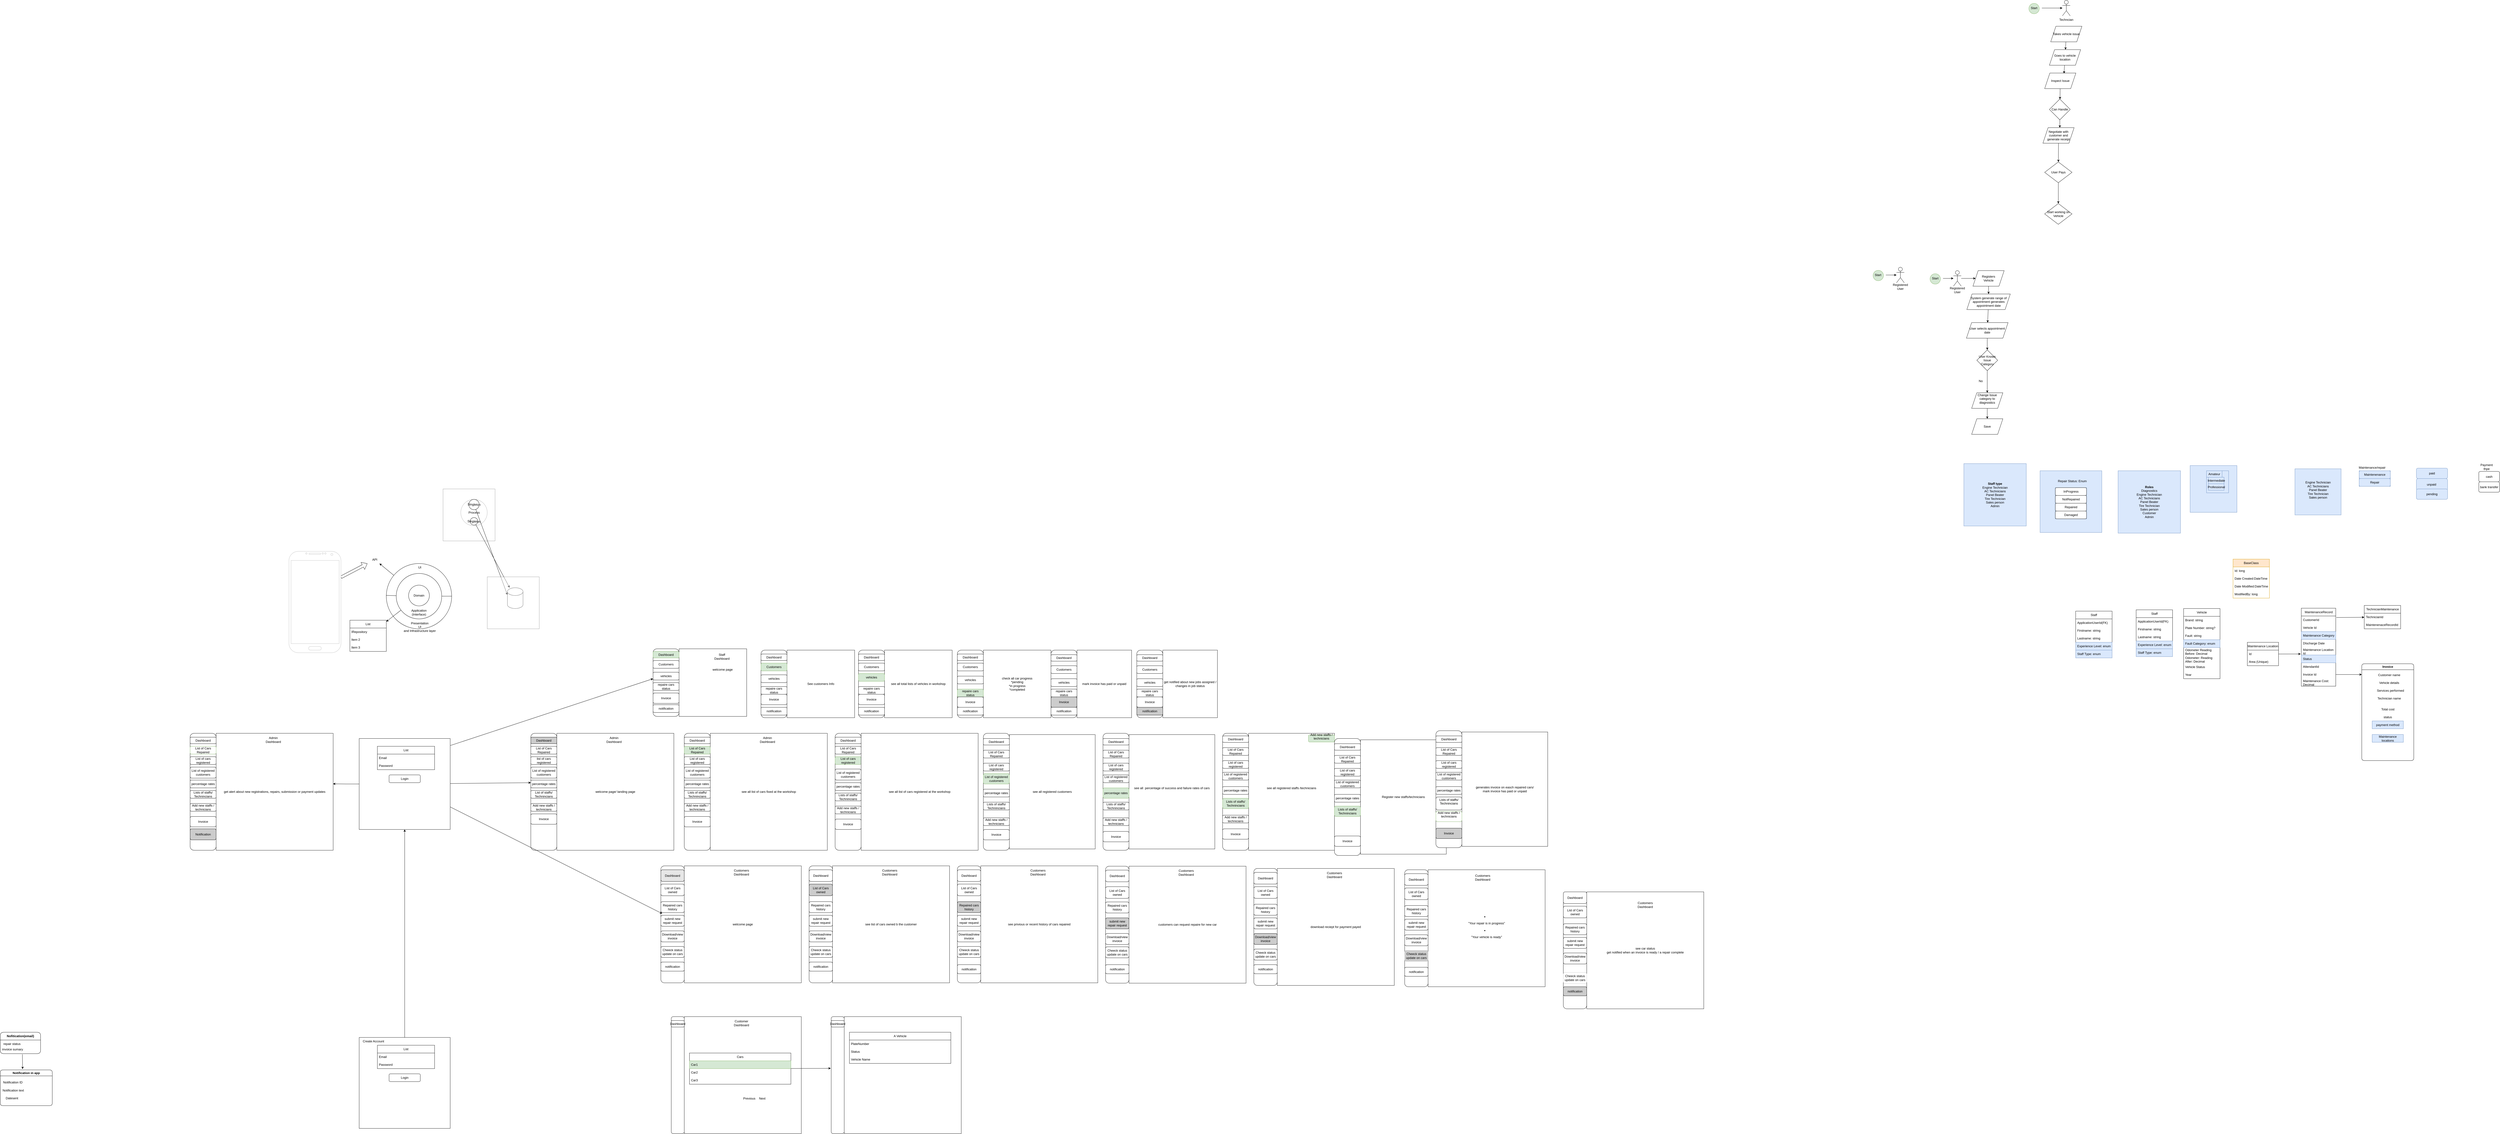 <mxfile>
    <diagram id="JSwM9kAQxnlHYA5sSK_V" name="Page-1">
        <mxGraphModel dx="9790" dy="4953" grid="1" gridSize="10" guides="1" tooltips="1" connect="1" arrows="1" fold="1" page="1" pageScale="1" pageWidth="850" pageHeight="1100" math="0" shadow="0">
            <root>
                <mxCell id="0"/>
                <mxCell id="1" parent="0"/>
                <mxCell id="673" value="" style="whiteSpace=wrap;html=1;aspect=fixed;fillColor=#dae8fc;strokeColor=#6c8ebf;" vertex="1" parent="1">
                    <mxGeometry x="1820" y="-1250" width="180" height="180" as="geometry"/>
                </mxCell>
                <mxCell id="657" style="edgeStyle=none;html=1;" parent="1" source="643" target="658" edge="1">
                    <mxGeometry relative="1" as="geometry">
                        <mxPoint x="-5130" y="-960" as="targetPoint"/>
                    </mxGeometry>
                </mxCell>
                <mxCell id="643" value="" style="ellipse;whiteSpace=wrap;html=1;aspect=fixed;" parent="1" vertex="1">
                    <mxGeometry x="-5115.62" y="-873.12" width="251.25" height="251.25" as="geometry"/>
                </mxCell>
                <mxCell id="662" style="edgeStyle=none;html=1;" parent="1" source="641" target="663" edge="1">
                    <mxGeometry relative="1" as="geometry">
                        <mxPoint x="-5140" y="-590" as="targetPoint"/>
                    </mxGeometry>
                </mxCell>
                <mxCell id="641" value="" style="ellipse;whiteSpace=wrap;html=1;aspect=fixed;" parent="1" vertex="1">
                    <mxGeometry x="-5077.5" y="-835" width="175" height="175" as="geometry"/>
                </mxCell>
                <mxCell id="20" value="BaseClass" style="swimlane;fontStyle=0;childLayout=stackLayout;horizontal=1;startSize=30;horizontalStack=0;resizeParent=1;resizeParentMax=0;resizeLast=0;collapsible=1;marginBottom=0;whiteSpace=wrap;html=1;fillColor=#ffe6cc;strokeColor=#d79b00;" parent="1" vertex="1">
                    <mxGeometry x="1985" y="-890" width="140" height="150" as="geometry"/>
                </mxCell>
                <mxCell id="21" value="Id: long" style="text;strokeColor=none;fillColor=none;align=left;verticalAlign=middle;spacingLeft=4;spacingRight=4;overflow=hidden;points=[[0,0.5],[1,0.5]];portConstraint=eastwest;rotatable=0;whiteSpace=wrap;html=1;" parent="20" vertex="1">
                    <mxGeometry y="30" width="140" height="30" as="geometry"/>
                </mxCell>
                <mxCell id="23" value="Date Created:DateTime" style="text;strokeColor=none;fillColor=none;align=left;verticalAlign=middle;spacingLeft=4;spacingRight=4;overflow=hidden;points=[[0,0.5],[1,0.5]];portConstraint=eastwest;rotatable=0;whiteSpace=wrap;html=1;" parent="20" vertex="1">
                    <mxGeometry y="60" width="140" height="30" as="geometry"/>
                </mxCell>
                <mxCell id="66" value="Date Modified:DateTime" style="text;strokeColor=none;fillColor=none;align=left;verticalAlign=middle;spacingLeft=4;spacingRight=4;overflow=hidden;points=[[0,0.5],[1,0.5]];portConstraint=eastwest;rotatable=0;whiteSpace=wrap;html=1;" parent="20" vertex="1">
                    <mxGeometry y="90" width="140" height="30" as="geometry"/>
                </mxCell>
                <mxCell id="67" value="ModifiedBy: long" style="text;strokeColor=none;fillColor=none;align=left;verticalAlign=middle;spacingLeft=4;spacingRight=4;overflow=hidden;points=[[0,0.5],[1,0.5]];portConstraint=eastwest;rotatable=0;whiteSpace=wrap;html=1;" parent="20" vertex="1">
                    <mxGeometry y="120" width="140" height="30" as="geometry"/>
                </mxCell>
                <mxCell id="39" value="Vehicle" style="swimlane;fontStyle=0;childLayout=stackLayout;horizontal=1;startSize=30;horizontalStack=0;resizeParent=1;resizeParentMax=0;resizeLast=0;collapsible=1;marginBottom=0;whiteSpace=wrap;html=1;" parent="1" vertex="1">
                    <mxGeometry x="1795" y="-700" width="140" height="270" as="geometry"/>
                </mxCell>
                <mxCell id="41" value="Brand: string" style="text;strokeColor=none;fillColor=none;align=left;verticalAlign=middle;spacingLeft=4;spacingRight=4;overflow=hidden;points=[[0,0.5],[1,0.5]];portConstraint=eastwest;rotatable=0;whiteSpace=wrap;html=1;" parent="39" vertex="1">
                    <mxGeometry y="30" width="140" height="30" as="geometry"/>
                </mxCell>
                <mxCell id="42" value="Plate Number: string?" style="text;strokeColor=none;fillColor=none;align=left;verticalAlign=middle;spacingLeft=4;spacingRight=4;overflow=hidden;points=[[0,0.5],[1,0.5]];portConstraint=eastwest;rotatable=0;whiteSpace=wrap;html=1;" parent="39" vertex="1">
                    <mxGeometry y="60" width="140" height="30" as="geometry"/>
                </mxCell>
                <mxCell id="45" value="Fault: string" style="text;strokeColor=none;fillColor=none;align=left;verticalAlign=middle;spacingLeft=4;spacingRight=4;overflow=hidden;points=[[0,0.5],[1,0.5]];portConstraint=eastwest;rotatable=0;whiteSpace=wrap;html=1;" parent="39" vertex="1">
                    <mxGeometry y="90" width="140" height="30" as="geometry"/>
                </mxCell>
                <mxCell id="49" value="Fault Category: enum" style="text;strokeColor=#6c8ebf;fillColor=#dae8fc;align=left;verticalAlign=middle;spacingLeft=4;spacingRight=4;overflow=hidden;points=[[0,0.5],[1,0.5]];portConstraint=eastwest;rotatable=0;whiteSpace=wrap;html=1;" parent="39" vertex="1">
                    <mxGeometry y="120" width="140" height="30" as="geometry"/>
                </mxCell>
                <mxCell id="71" value="Odometer Reading Before: Decimal" style="text;strokeColor=none;fillColor=none;align=left;verticalAlign=middle;spacingLeft=4;spacingRight=4;overflow=hidden;points=[[0,0.5],[1,0.5]];portConstraint=eastwest;rotatable=0;whiteSpace=wrap;html=1;" parent="39" vertex="1">
                    <mxGeometry y="150" width="140" height="30" as="geometry"/>
                </mxCell>
                <mxCell id="72" value="Odometer: Reading After: Decimal" style="text;strokeColor=none;fillColor=none;align=left;verticalAlign=middle;spacingLeft=4;spacingRight=4;overflow=hidden;points=[[0,0.5],[1,0.5]];portConstraint=eastwest;rotatable=0;whiteSpace=wrap;html=1;" parent="39" vertex="1">
                    <mxGeometry y="180" width="140" height="30" as="geometry"/>
                </mxCell>
                <mxCell id="126" value="Vehicle Status" style="text;strokeColor=none;fillColor=none;align=left;verticalAlign=middle;spacingLeft=4;spacingRight=4;overflow=hidden;points=[[0,0.5],[1,0.5]];portConstraint=eastwest;rotatable=0;whiteSpace=wrap;html=1;" parent="39" vertex="1">
                    <mxGeometry y="210" width="140" height="30" as="geometry"/>
                </mxCell>
                <mxCell id="689" value="Year" style="text;strokeColor=none;fillColor=none;align=left;verticalAlign=middle;spacingLeft=4;spacingRight=4;overflow=hidden;points=[[0,0.5],[1,0.5]];portConstraint=eastwest;rotatable=0;whiteSpace=wrap;html=1;" vertex="1" parent="39">
                    <mxGeometry y="240" width="140" height="30" as="geometry"/>
                </mxCell>
                <mxCell id="62" value="Maintenance Location" style="swimlane;fontStyle=0;childLayout=stackLayout;horizontal=1;startSize=30;horizontalStack=0;resizeParent=1;resizeParentMax=0;resizeLast=0;collapsible=1;marginBottom=0;whiteSpace=wrap;html=1;" parent="1" vertex="1">
                    <mxGeometry x="2040" y="-570" width="120" height="90" as="geometry"/>
                </mxCell>
                <mxCell id="63" value="Id" style="text;strokeColor=none;fillColor=none;align=left;verticalAlign=middle;spacingLeft=4;spacingRight=4;overflow=hidden;points=[[0,0.5],[1,0.5]];portConstraint=eastwest;rotatable=0;whiteSpace=wrap;html=1;" parent="62" vertex="1">
                    <mxGeometry y="30" width="120" height="30" as="geometry"/>
                </mxCell>
                <mxCell id="674" value="Area (Unique)" style="text;strokeColor=none;fillColor=none;align=left;verticalAlign=middle;spacingLeft=4;spacingRight=4;overflow=hidden;points=[[0,0.5],[1,0.5]];portConstraint=eastwest;rotatable=0;whiteSpace=wrap;html=1;" vertex="1" parent="62">
                    <mxGeometry y="60" width="120" height="30" as="geometry"/>
                </mxCell>
                <mxCell id="70" value="" style="group;fillColor=#dae8fc;strokeColor=#6c8ebf;" parent="1" vertex="1" connectable="0">
                    <mxGeometry x="2470" y="-1230" width="120" height="60" as="geometry"/>
                </mxCell>
                <mxCell id="57" value="Maintenenance" style="rounded=1;whiteSpace=wrap;html=1;fillColor=#dae8fc;strokeColor=#6c8ebf;" parent="70" vertex="1">
                    <mxGeometry width="120" height="30" as="geometry"/>
                </mxCell>
                <mxCell id="58" value="Repair" style="rounded=1;whiteSpace=wrap;html=1;fillColor=#dae8fc;strokeColor=#6c8ebf;" parent="70" vertex="1">
                    <mxGeometry y="30" width="120" height="30" as="geometry"/>
                </mxCell>
                <mxCell id="109" value="" style="edgeStyle=none;html=1;exitX=1.018;exitY=0.19;exitDx=0;exitDy=0;exitPerimeter=0;" parent="1" source="88" target="103" edge="1">
                    <mxGeometry relative="1" as="geometry"/>
                </mxCell>
                <mxCell id="87" value="MaintenanceRecord" style="swimlane;fontStyle=0;childLayout=stackLayout;horizontal=1;startSize=30;horizontalStack=0;resizeParent=1;resizeParentMax=0;resizeLast=0;collapsible=1;marginBottom=0;whiteSpace=wrap;html=1;movable=1;resizable=1;rotatable=1;deletable=1;editable=1;locked=0;connectable=1;" parent="1" vertex="1">
                    <mxGeometry x="2247.5" y="-701.25" width="132.5" height="300" as="geometry"/>
                </mxCell>
                <mxCell id="88" value="CustomerId" style="text;strokeColor=none;fillColor=none;align=left;verticalAlign=middle;spacingLeft=4;spacingRight=4;overflow=hidden;points=[[0,0.5],[1,0.5]];portConstraint=eastwest;rotatable=0;whiteSpace=wrap;html=1;" parent="87" vertex="1">
                    <mxGeometry y="30" width="132.5" height="30" as="geometry"/>
                </mxCell>
                <mxCell id="695" value="Vehicle Id" style="text;strokeColor=none;fillColor=none;align=left;verticalAlign=middle;spacingLeft=4;spacingRight=4;overflow=hidden;points=[[0,0.5],[1,0.5]];portConstraint=eastwest;rotatable=0;whiteSpace=wrap;html=1;" vertex="1" parent="87">
                    <mxGeometry y="60" width="132.5" height="30" as="geometry"/>
                </mxCell>
                <mxCell id="50" value="Maintenance Category" style="text;strokeColor=#6c8ebf;fillColor=#dae8fc;align=left;verticalAlign=middle;spacingLeft=4;spacingRight=4;overflow=hidden;points=[[0,0.5],[1,0.5]];portConstraint=eastwest;rotatable=0;whiteSpace=wrap;html=1;" parent="87" vertex="1">
                    <mxGeometry y="90" width="132.5" height="30" as="geometry"/>
                </mxCell>
                <mxCell id="92" value="DIscharge Date" style="text;strokeColor=none;fillColor=none;align=left;verticalAlign=middle;spacingLeft=4;spacingRight=4;overflow=hidden;points=[[0,0.5],[1,0.5]];portConstraint=eastwest;rotatable=0;whiteSpace=wrap;html=1;" parent="87" vertex="1">
                    <mxGeometry y="120" width="132.5" height="30" as="geometry"/>
                </mxCell>
                <mxCell id="60" value="Maintenance Location Id" style="text;strokeColor=none;fillColor=none;align=left;verticalAlign=middle;spacingLeft=4;spacingRight=4;overflow=hidden;points=[[0,0.5],[1,0.5]];portConstraint=eastwest;rotatable=0;whiteSpace=wrap;html=1;" parent="87" vertex="1">
                    <mxGeometry y="150" width="132.5" height="30" as="geometry"/>
                </mxCell>
                <mxCell id="111" value="Status" style="text;strokeColor=#6c8ebf;fillColor=#dae8fc;align=left;verticalAlign=middle;spacingLeft=4;spacingRight=4;overflow=hidden;points=[[0,0.5],[1,0.5]];portConstraint=eastwest;rotatable=0;whiteSpace=wrap;html=1;" parent="87" vertex="1">
                    <mxGeometry y="180" width="132.5" height="30" as="geometry"/>
                </mxCell>
                <mxCell id="145" value="AttendantId" style="text;strokeColor=none;fillColor=none;align=left;verticalAlign=middle;spacingLeft=4;spacingRight=4;overflow=hidden;points=[[0,0.5],[1,0.5]];portConstraint=eastwest;rotatable=0;whiteSpace=wrap;html=1;" parent="87" vertex="1">
                    <mxGeometry y="210" width="132.5" height="30" as="geometry"/>
                </mxCell>
                <mxCell id="677" style="edgeStyle=none;html=1;" edge="1" parent="87" source="667">
                    <mxGeometry relative="1" as="geometry">
                        <mxPoint x="232.5" y="255.25" as="targetPoint"/>
                    </mxGeometry>
                </mxCell>
                <mxCell id="667" value="Invoice Id" style="text;strokeColor=none;fillColor=none;align=left;verticalAlign=middle;spacingLeft=4;spacingRight=4;overflow=hidden;points=[[0,0.5],[1,0.5]];portConstraint=eastwest;rotatable=0;whiteSpace=wrap;html=1;" vertex="1" parent="87">
                    <mxGeometry y="240" width="132.5" height="30" as="geometry"/>
                </mxCell>
                <mxCell id="691" value="Maintenance Cost: Decimal" style="text;strokeColor=none;fillColor=none;align=left;verticalAlign=middle;spacingLeft=4;spacingRight=4;overflow=hidden;points=[[0,0.5],[1,0.5]];portConstraint=eastwest;rotatable=0;whiteSpace=wrap;html=1;" vertex="1" parent="87">
                    <mxGeometry y="270" width="132.5" height="30" as="geometry"/>
                </mxCell>
                <mxCell id="93" value="Staff" style="swimlane;fontStyle=0;childLayout=stackLayout;horizontal=1;startSize=30;horizontalStack=0;resizeParent=1;resizeParentMax=0;resizeLast=0;collapsible=1;marginBottom=0;whiteSpace=wrap;html=1;" parent="1" vertex="1">
                    <mxGeometry x="1612.5" y="-695" width="140" height="180" as="geometry"/>
                </mxCell>
                <mxCell id="688" value="ApplicationUserId(FK)" style="text;strokeColor=none;fillColor=none;align=left;verticalAlign=middle;spacingLeft=4;spacingRight=4;overflow=hidden;points=[[0,0.5],[1,0.5]];portConstraint=eastwest;rotatable=0;whiteSpace=wrap;html=1;" vertex="1" parent="93">
                    <mxGeometry y="30" width="140" height="30" as="geometry"/>
                </mxCell>
                <mxCell id="95" value="Firstname: string&amp;nbsp;" style="text;strokeColor=none;fillColor=none;align=left;verticalAlign=middle;spacingLeft=4;spacingRight=4;overflow=hidden;points=[[0,0.5],[1,0.5]];portConstraint=eastwest;rotatable=0;whiteSpace=wrap;html=1;" parent="93" vertex="1">
                    <mxGeometry y="60" width="140" height="30" as="geometry"/>
                </mxCell>
                <mxCell id="96" value="Lastname: string" style="text;strokeColor=none;fillColor=none;align=left;verticalAlign=middle;spacingLeft=4;spacingRight=4;overflow=hidden;points=[[0,0.5],[1,0.5]];portConstraint=eastwest;rotatable=0;whiteSpace=wrap;html=1;" parent="93" vertex="1">
                    <mxGeometry y="90" width="140" height="30" as="geometry"/>
                </mxCell>
                <mxCell id="97" value="Experience Level: enum" style="text;strokeColor=#6c8ebf;fillColor=#dae8fc;align=left;verticalAlign=middle;spacingLeft=4;spacingRight=4;overflow=hidden;points=[[0,0.5],[1,0.5]];portConstraint=eastwest;rotatable=0;whiteSpace=wrap;html=1;" parent="93" vertex="1">
                    <mxGeometry y="120" width="140" height="30" as="geometry"/>
                </mxCell>
                <mxCell id="143" value="Staff Type: enum" style="text;strokeColor=#6c8ebf;fillColor=#dae8fc;align=left;verticalAlign=middle;spacingLeft=4;spacingRight=4;overflow=hidden;points=[[0,0.5],[1,0.5]];portConstraint=eastwest;rotatable=0;whiteSpace=wrap;html=1;" parent="93" vertex="1">
                    <mxGeometry y="150" width="140" height="30" as="geometry"/>
                </mxCell>
                <mxCell id="99" value="" style="whiteSpace=wrap;html=1;aspect=fixed;fillColor=#dae8fc;strokeColor=#6c8ebf;" parent="1" vertex="1">
                    <mxGeometry x="1883" y="-1230" width="85" height="85" as="geometry"/>
                </mxCell>
                <mxCell id="100" value="Intermediate" style="text;html=1;align=center;verticalAlign=middle;whiteSpace=wrap;rounded=0;fillColor=#dae8fc;strokeColor=#6c8ebf;" parent="1" vertex="1">
                    <mxGeometry x="1890.5" y="-1205" width="60" height="25" as="geometry"/>
                </mxCell>
                <mxCell id="101" value="Amateur" style="text;html=1;align=center;verticalAlign=middle;whiteSpace=wrap;rounded=0;fillColor=#dae8fc;strokeColor=#6c8ebf;" parent="1" vertex="1">
                    <mxGeometry x="1883" y="-1230" width="60" height="25" as="geometry"/>
                </mxCell>
                <mxCell id="102" value="Professional" style="text;html=1;align=center;verticalAlign=middle;whiteSpace=wrap;rounded=0;fillColor=#dae8fc;strokeColor=#6c8ebf;" parent="1" vertex="1">
                    <mxGeometry x="1890.5" y="-1180" width="60" height="25" as="geometry"/>
                </mxCell>
                <mxCell id="103" value="TechnicianMaintenance" style="swimlane;fontStyle=0;childLayout=stackLayout;horizontal=1;startSize=30;horizontalStack=0;resizeParent=1;resizeParentMax=0;resizeLast=0;collapsible=1;marginBottom=0;whiteSpace=wrap;html=1;" parent="1" vertex="1">
                    <mxGeometry x="2489.5" y="-711.87" width="140" height="90" as="geometry"/>
                </mxCell>
                <mxCell id="104" value="TechnicianId" style="text;strokeColor=none;fillColor=none;align=left;verticalAlign=middle;spacingLeft=4;spacingRight=4;overflow=hidden;points=[[0,0.5],[1,0.5]];portConstraint=eastwest;rotatable=0;whiteSpace=wrap;html=1;" parent="103" vertex="1">
                    <mxGeometry y="30" width="140" height="30" as="geometry"/>
                </mxCell>
                <mxCell id="105" value="MaintenenaceRecordId" style="text;strokeColor=none;fillColor=none;align=left;verticalAlign=middle;spacingLeft=4;spacingRight=4;overflow=hidden;points=[[0,0.5],[1,0.5]];portConstraint=eastwest;rotatable=0;whiteSpace=wrap;html=1;" parent="103" vertex="1">
                    <mxGeometry y="60" width="140" height="30" as="geometry"/>
                </mxCell>
                <mxCell id="138" value="" style="group" parent="1" vertex="1" connectable="0">
                    <mxGeometry x="-4150" y="-250" width="1210" height="480" as="geometry"/>
                </mxCell>
                <mxCell id="139" value="" style="group" parent="138" vertex="1" connectable="0">
                    <mxGeometry width="1210" height="480" as="geometry"/>
                </mxCell>
                <mxCell id="286" value="" style="group" parent="139" vertex="1" connectable="0">
                    <mxGeometry x="620" width="590" height="480" as="geometry"/>
                </mxCell>
                <mxCell id="287" value="" style="group" parent="286" vertex="1" connectable="0">
                    <mxGeometry width="590" height="480" as="geometry"/>
                </mxCell>
                <mxCell id="334" value="" style="rounded=1;whiteSpace=wrap;html=1;" parent="287" vertex="1">
                    <mxGeometry x="140" y="30" width="100" height="450" as="geometry"/>
                </mxCell>
                <mxCell id="364" value="Dashboard" style="rounded=1;whiteSpace=wrap;html=1;" parent="287" vertex="1">
                    <mxGeometry x="140" y="45" width="100" height="25" as="geometry"/>
                </mxCell>
                <mxCell id="365" value="&lt;span style=&quot;color: rgb(0, 0, 0);&quot;&gt;List of Cars Repaired&lt;/span&gt;" style="rounded=1;whiteSpace=wrap;html=1;" parent="287" vertex="1">
                    <mxGeometry x="140" y="80" width="100" height="30" as="geometry"/>
                </mxCell>
                <mxCell id="366" value="&lt;span style=&quot;color: rgb(0, 0, 0);&quot;&gt;List of cars registered&lt;/span&gt;" style="rounded=1;whiteSpace=wrap;html=1;fillColor=#d5e8d4;strokeColor=#82b366;" parent="287" vertex="1">
                    <mxGeometry x="140" y="120" width="100" height="30" as="geometry"/>
                </mxCell>
                <mxCell id="367" value="&lt;span style=&quot;color: rgb(0, 0, 0);&quot;&gt;List of registered customers&lt;/span&gt;" style="rounded=1;whiteSpace=wrap;html=1;" parent="287" vertex="1">
                    <mxGeometry x="140" y="167.5" width="100" height="42.5" as="geometry"/>
                </mxCell>
                <mxCell id="368" value="percentage rates" style="rounded=1;whiteSpace=wrap;html=1;" parent="287" vertex="1">
                    <mxGeometry x="140" y="220" width="100" height="30" as="geometry"/>
                </mxCell>
                <mxCell id="369" value="&lt;span style=&quot;color: rgb(0, 0, 0);&quot;&gt;Lists of staffs/ Technincians&lt;/span&gt;" style="rounded=1;whiteSpace=wrap;html=1;" parent="287" vertex="1">
                    <mxGeometry x="140" y="260" width="100" height="30" as="geometry"/>
                </mxCell>
                <mxCell id="371" value="&lt;span style=&quot;color: rgb(0, 0, 0);&quot;&gt;Add new staffs / technicians&lt;/span&gt;" style="rounded=1;whiteSpace=wrap;html=1;" parent="287" vertex="1">
                    <mxGeometry x="140" y="310" width="100" height="30" as="geometry"/>
                </mxCell>
                <mxCell id="553" value="Invoice" style="rounded=1;whiteSpace=wrap;html=1;strokeColor=default;align=center;verticalAlign=middle;fontFamily=Helvetica;fontSize=12;fontColor=default;fillColor=default;" parent="287" vertex="1">
                    <mxGeometry x="140" y="360" width="100" height="40" as="geometry"/>
                </mxCell>
                <mxCell id="288" value="see all list of cars fixed at the workshop" style="whiteSpace=wrap;html=1;aspect=fixed;" parent="287" vertex="1">
                    <mxGeometry x="-340" y="30" width="450" height="450" as="geometry"/>
                </mxCell>
                <mxCell id="295" value="Admin Dashboard" style="text;html=1;align=center;verticalAlign=middle;whiteSpace=wrap;rounded=0;" parent="287" vertex="1">
                    <mxGeometry x="-150" y="40" width="60" height="30" as="geometry"/>
                </mxCell>
                <mxCell id="296" value="" style="rounded=1;whiteSpace=wrap;html=1;" parent="287" vertex="1">
                    <mxGeometry x="-440" y="30" width="100" height="450" as="geometry"/>
                </mxCell>
                <mxCell id="297" value="Dashboard" style="rounded=1;whiteSpace=wrap;html=1;" parent="287" vertex="1">
                    <mxGeometry x="-440" y="45" width="100" height="25" as="geometry"/>
                </mxCell>
                <mxCell id="299" value="&lt;span style=&quot;color: rgb(0, 0, 0);&quot;&gt;List of cars registered&lt;/span&gt;" style="rounded=1;whiteSpace=wrap;html=1;" parent="287" vertex="1">
                    <mxGeometry x="-440" y="120" width="100" height="30" as="geometry"/>
                </mxCell>
                <mxCell id="300" value="&lt;span style=&quot;color: rgb(0, 0, 0);&quot;&gt;Lists of staffs/ Technincians&lt;/span&gt;" style="rounded=1;whiteSpace=wrap;html=1;" parent="287" vertex="1">
                    <mxGeometry x="-440" y="250" width="100" height="30" as="geometry"/>
                </mxCell>
                <mxCell id="302" value="&lt;span style=&quot;color: rgb(0, 0, 0);&quot;&gt;List of registered customers&lt;/span&gt;" style="rounded=1;whiteSpace=wrap;html=1;" parent="287" vertex="1">
                    <mxGeometry x="-440" y="160" width="100" height="42.5" as="geometry"/>
                </mxCell>
                <mxCell id="303" value="percentage rates" style="rounded=1;whiteSpace=wrap;html=1;" parent="287" vertex="1">
                    <mxGeometry x="-440" y="210" width="100" height="30" as="geometry"/>
                </mxCell>
                <mxCell id="306" value="&lt;span style=&quot;color: rgb(0, 0, 0);&quot;&gt;List of Cars Repaired&lt;/span&gt;" style="rounded=1;whiteSpace=wrap;html=1;fillColor=#d5e8d4;strokeColor=#82b366;" parent="287" vertex="1">
                    <mxGeometry x="-440" y="80" width="100" height="30" as="geometry"/>
                </mxCell>
                <mxCell id="552" value="Invoice" style="rounded=1;whiteSpace=wrap;html=1;strokeColor=default;align=center;verticalAlign=middle;fontFamily=Helvetica;fontSize=12;fontColor=default;fillColor=default;" parent="287" vertex="1">
                    <mxGeometry x="-440" y="350" width="100" height="40" as="geometry"/>
                </mxCell>
                <mxCell id="305" value="&lt;span style=&quot;color: rgb(0, 0, 0);&quot;&gt;Add new staffs / technicians&lt;/span&gt;" style="rounded=1;whiteSpace=wrap;html=1;" parent="287" vertex="1">
                    <mxGeometry x="-440" y="300" width="100" height="30" as="geometry"/>
                </mxCell>
                <mxCell id="130" value="welcome page/ landing page" style="whiteSpace=wrap;html=1;aspect=fixed;" parent="139" vertex="1">
                    <mxGeometry x="-310" y="30" width="450" height="450" as="geometry"/>
                </mxCell>
                <mxCell id="140" value="Admin Dashboard" style="text;html=1;align=center;verticalAlign=middle;whiteSpace=wrap;rounded=0;" parent="139" vertex="1">
                    <mxGeometry x="-120" y="40" width="60" height="30" as="geometry"/>
                </mxCell>
                <mxCell id="152" value="" style="rounded=1;whiteSpace=wrap;html=1;" parent="139" vertex="1">
                    <mxGeometry x="-410" y="30" width="100" height="450" as="geometry"/>
                </mxCell>
                <mxCell id="153" value="Dashboard" style="rounded=1;whiteSpace=wrap;html=1;fillColor=#CCCCCC;" parent="139" vertex="1">
                    <mxGeometry x="-410" y="45" width="100" height="25" as="geometry"/>
                </mxCell>
                <mxCell id="281" value="&lt;span style=&quot;color: rgb(0, 0, 0);&quot;&gt;list of cars registered&lt;/span&gt;" style="rounded=1;whiteSpace=wrap;html=1;" parent="139" vertex="1">
                    <mxGeometry x="-410" y="120" width="100" height="30" as="geometry"/>
                </mxCell>
                <mxCell id="284" value="&lt;span style=&quot;color: rgb(0, 0, 0);&quot;&gt;List of staffs/ Technincians&lt;/span&gt;" style="rounded=1;whiteSpace=wrap;html=1;" parent="139" vertex="1">
                    <mxGeometry x="-410" y="250" width="100" height="30" as="geometry"/>
                </mxCell>
                <mxCell id="280" value="&lt;span style=&quot;color: rgb(0, 0, 0);&quot;&gt;List of Cars Repaired&lt;/span&gt;" style="rounded=1;whiteSpace=wrap;html=1;" parent="139" vertex="1">
                    <mxGeometry x="-410" y="80" width="100" height="30" as="geometry"/>
                </mxCell>
                <mxCell id="282" value="&lt;span style=&quot;color: rgb(0, 0, 0);&quot;&gt;List of registered customers&lt;/span&gt;" style="rounded=1;whiteSpace=wrap;html=1;" parent="139" vertex="1">
                    <mxGeometry x="-410" y="160" width="100" height="42.5" as="geometry"/>
                </mxCell>
                <mxCell id="285" value="&lt;span style=&quot;color: rgb(0, 0, 0);&quot;&gt;Add new staffs / technicians&lt;/span&gt;" style="rounded=1;whiteSpace=wrap;html=1;" parent="139" vertex="1">
                    <mxGeometry x="-410" y="300" width="100" height="30" as="geometry"/>
                </mxCell>
                <mxCell id="551" value="Invoice" style="rounded=1;whiteSpace=wrap;html=1;strokeColor=default;align=center;verticalAlign=middle;fontFamily=Helvetica;fontSize=12;fontColor=default;fillColor=default;" parent="139" vertex="1">
                    <mxGeometry x="-410" y="340" width="100" height="40" as="geometry"/>
                </mxCell>
                <mxCell id="283" value="percentage rates" style="rounded=1;whiteSpace=wrap;html=1;" parent="139" vertex="1">
                    <mxGeometry x="-410" y="210" width="100" height="30" as="geometry"/>
                </mxCell>
                <mxCell id="141" value="&lt;div&gt;&lt;br&gt;&lt;/div&gt;" style="whiteSpace=wrap;html=1;aspect=fixed;" parent="1" vertex="1">
                    <mxGeometry x="-3990" y="-545" width="260" height="260" as="geometry"/>
                </mxCell>
                <mxCell id="146" value="Engine Technician&lt;br&gt;AC Technicians&lt;div&gt;Panel Beater&lt;br&gt;Tire Technician&lt;br&gt;Sales person&lt;br&gt;&lt;br&gt;&lt;/div&gt;" style="whiteSpace=wrap;html=1;aspect=fixed;fillColor=#dae8fc;strokeColor=#6c8ebf;" parent="1" vertex="1">
                    <mxGeometry x="2223" y="-1237.5" width="177.5" height="177.5" as="geometry"/>
                </mxCell>
                <mxCell id="147" value="Staff Dashboard" style="text;html=1;align=center;verticalAlign=middle;whiteSpace=wrap;rounded=0;" parent="1" vertex="1">
                    <mxGeometry x="-3855" y="-530" width="60" height="30" as="geometry"/>
                </mxCell>
                <mxCell id="149" value="" style="rounded=1;whiteSpace=wrap;html=1;" parent="1" vertex="1">
                    <mxGeometry x="-4090" y="-545" width="100" height="260" as="geometry"/>
                </mxCell>
                <mxCell id="151" value="Dashboard" style="rounded=1;whiteSpace=wrap;html=1;fillColor=#d5e8d4;strokeColor=#82b366;" parent="1" vertex="1">
                    <mxGeometry x="-4090" y="-535" width="100" height="25" as="geometry"/>
                </mxCell>
                <mxCell id="160" value="" style="group" parent="1" vertex="1" connectable="0">
                    <mxGeometry x="-5220" y="-200" width="350" height="350" as="geometry"/>
                </mxCell>
                <mxCell id="154" value="" style="whiteSpace=wrap;html=1;aspect=fixed;" parent="160" vertex="1">
                    <mxGeometry width="350" height="350" as="geometry"/>
                </mxCell>
                <mxCell id="155" value="List" style="swimlane;fontStyle=0;childLayout=stackLayout;horizontal=1;startSize=30;horizontalStack=0;resizeParent=1;resizeParentMax=0;resizeLast=0;collapsible=1;marginBottom=0;whiteSpace=wrap;html=1;" parent="160" vertex="1">
                    <mxGeometry x="70" y="30" width="220" height="90" as="geometry"/>
                </mxCell>
                <mxCell id="156" value="Email&lt;span style=&quot;white-space: pre;&quot;&gt;&#x9;&lt;/span&gt;" style="text;strokeColor=none;fillColor=none;align=left;verticalAlign=middle;spacingLeft=4;spacingRight=4;overflow=hidden;points=[[0,0.5],[1,0.5]];portConstraint=eastwest;rotatable=0;whiteSpace=wrap;html=1;" parent="155" vertex="1">
                    <mxGeometry y="30" width="220" height="30" as="geometry"/>
                </mxCell>
                <mxCell id="157" value="Password" style="text;strokeColor=none;fillColor=none;align=left;verticalAlign=middle;spacingLeft=4;spacingRight=4;overflow=hidden;points=[[0,0.5],[1,0.5]];portConstraint=eastwest;rotatable=0;whiteSpace=wrap;html=1;" parent="155" vertex="1">
                    <mxGeometry y="60" width="220" height="30" as="geometry"/>
                </mxCell>
                <mxCell id="159" value="Login" style="rounded=1;whiteSpace=wrap;html=1;" parent="160" vertex="1">
                    <mxGeometry x="115" y="140" width="120" height="30" as="geometry"/>
                </mxCell>
                <mxCell id="161" style="edgeStyle=none;html=1;entryX=0;entryY=0.5;entryDx=0;entryDy=0;exitX=1.002;exitY=0.077;exitDx=0;exitDy=0;exitPerimeter=0;" parent="1" source="154" edge="1">
                    <mxGeometry relative="1" as="geometry">
                        <mxPoint x="-4940" y="-110.732" as="sourcePoint"/>
                        <mxPoint x="-4090" y="-430" as="targetPoint"/>
                    </mxGeometry>
                </mxCell>
                <mxCell id="162" style="edgeStyle=none;html=1;" parent="1" source="154" edge="1">
                    <mxGeometry relative="1" as="geometry">
                        <mxPoint x="-4560" y="-30" as="targetPoint"/>
                    </mxGeometry>
                </mxCell>
                <mxCell id="164" value="" style="group" parent="1" vertex="1" connectable="0">
                    <mxGeometry x="-3970" y="290" width="450" height="450" as="geometry"/>
                </mxCell>
                <mxCell id="165" value="" style="group" parent="164" vertex="1" connectable="0">
                    <mxGeometry width="450" height="450" as="geometry"/>
                </mxCell>
                <mxCell id="166" value="welcome page" style="whiteSpace=wrap;html=1;aspect=fixed;" parent="165" vertex="1">
                    <mxGeometry width="450" height="450" as="geometry"/>
                </mxCell>
                <mxCell id="173" value="Customers Dashboard" style="text;html=1;align=center;verticalAlign=middle;whiteSpace=wrap;rounded=0;" parent="165" vertex="1">
                    <mxGeometry x="190" y="10" width="60" height="30" as="geometry"/>
                </mxCell>
                <mxCell id="174" value="" style="rounded=1;whiteSpace=wrap;html=1;" parent="165" vertex="1">
                    <mxGeometry x="-90" width="90" height="450" as="geometry"/>
                </mxCell>
                <mxCell id="175" value="Dashboard" style="rounded=1;whiteSpace=wrap;html=1;shadow=0;fillColor=#E6E6E6;" parent="165" vertex="1">
                    <mxGeometry x="-90" y="15" width="90" height="45" as="geometry"/>
                </mxCell>
                <mxCell id="451" value="&lt;span style=&quot;color: rgb(0, 0, 0);&quot;&gt;Repaired cars history&lt;/span&gt;" style="whiteSpace=wrap;html=1;rounded=1;" parent="165" vertex="1">
                    <mxGeometry x="-90" y="137.5" width="90" height="42.5" as="geometry"/>
                </mxCell>
                <mxCell id="455" value="&lt;span style=&quot;color: rgb(0, 0, 0);&quot;&gt;Cheeck status update on cars&lt;/span&gt;" style="whiteSpace=wrap;html=1;rounded=1;" parent="165" vertex="1">
                    <mxGeometry x="-90" y="310" width="90" height="42.5" as="geometry"/>
                </mxCell>
                <mxCell id="630" value="notification" style="rounded=1;whiteSpace=wrap;html=1;strokeColor=default;align=center;verticalAlign=middle;fontFamily=Helvetica;fontSize=12;fontColor=default;fillColor=default;" parent="165" vertex="1">
                    <mxGeometry x="-90" y="370" width="90" height="35" as="geometry"/>
                </mxCell>
                <mxCell id="163" style="edgeStyle=none;html=1;entryX=0.056;entryY=0.408;entryDx=0;entryDy=0;entryPerimeter=0;" parent="1" source="154" target="174" edge="1">
                    <mxGeometry relative="1" as="geometry">
                        <mxPoint x="-4070" y="510" as="targetPoint"/>
                    </mxGeometry>
                </mxCell>
                <mxCell id="176" value="Customers" style="rounded=1;whiteSpace=wrap;html=1;" parent="1" vertex="1">
                    <mxGeometry x="-4090" y="-500" width="100" height="30" as="geometry"/>
                </mxCell>
                <mxCell id="177" value="See customers Info" style="whiteSpace=wrap;html=1;aspect=fixed;" parent="1" vertex="1">
                    <mxGeometry x="-3575" y="-540" width="260" height="260" as="geometry"/>
                </mxCell>
                <mxCell id="179" value="" style="rounded=1;whiteSpace=wrap;html=1;" parent="1" vertex="1">
                    <mxGeometry x="-3675" y="-540" width="100" height="260" as="geometry"/>
                </mxCell>
                <mxCell id="180" value="Dashboard" style="rounded=1;whiteSpace=wrap;html=1;" parent="1" vertex="1">
                    <mxGeometry x="-3675" y="-525" width="100" height="25" as="geometry"/>
                </mxCell>
                <mxCell id="181" value="Customers" style="rounded=1;whiteSpace=wrap;html=1;fillColor=#d5e8d4;strokeColor=#82b366;" parent="1" vertex="1">
                    <mxGeometry x="-3675" y="-490" width="100" height="30" as="geometry"/>
                </mxCell>
                <mxCell id="184" value="&lt;b&gt;Roles&lt;br&gt;&lt;/b&gt;Diagnostics&lt;br&gt;Engine Technician&lt;br&gt;AC Technicians&lt;div&gt;Panel Beater&lt;br&gt;Tire Technician&lt;br&gt;Sales person&lt;br&gt;Customer&lt;br&gt;Admin&lt;/div&gt;" style="whiteSpace=wrap;html=1;aspect=fixed;fillColor=#dae8fc;strokeColor=#6c8ebf;" parent="1" vertex="1">
                    <mxGeometry x="1543" y="-1230" width="240" height="240" as="geometry"/>
                </mxCell>
                <mxCell id="186" value="" style="group" parent="1" vertex="1" connectable="0">
                    <mxGeometry x="-5220" y="950" width="350" height="350" as="geometry"/>
                </mxCell>
                <mxCell id="187" value="" style="whiteSpace=wrap;html=1;aspect=fixed;" parent="186" vertex="1">
                    <mxGeometry width="350" height="350" as="geometry"/>
                </mxCell>
                <mxCell id="188" value="List" style="swimlane;fontStyle=0;childLayout=stackLayout;horizontal=1;startSize=30;horizontalStack=0;resizeParent=1;resizeParentMax=0;resizeLast=0;collapsible=1;marginBottom=0;whiteSpace=wrap;html=1;" parent="186" vertex="1">
                    <mxGeometry x="70" y="30" width="220" height="90" as="geometry"/>
                </mxCell>
                <mxCell id="189" value="Email&lt;span style=&quot;white-space: pre;&quot;&gt;&#x9;&lt;/span&gt;" style="text;strokeColor=none;fillColor=none;align=left;verticalAlign=middle;spacingLeft=4;spacingRight=4;overflow=hidden;points=[[0,0.5],[1,0.5]];portConstraint=eastwest;rotatable=0;whiteSpace=wrap;html=1;" parent="188" vertex="1">
                    <mxGeometry y="30" width="220" height="30" as="geometry"/>
                </mxCell>
                <mxCell id="190" value="Password" style="text;strokeColor=none;fillColor=none;align=left;verticalAlign=middle;spacingLeft=4;spacingRight=4;overflow=hidden;points=[[0,0.5],[1,0.5]];portConstraint=eastwest;rotatable=0;whiteSpace=wrap;html=1;" parent="188" vertex="1">
                    <mxGeometry y="60" width="220" height="30" as="geometry"/>
                </mxCell>
                <mxCell id="191" value="Login" style="rounded=1;whiteSpace=wrap;html=1;" parent="186" vertex="1">
                    <mxGeometry x="115" y="140" width="120" height="30" as="geometry"/>
                </mxCell>
                <mxCell id="192" value="Create Account" style="text;html=1;align=center;verticalAlign=middle;whiteSpace=wrap;rounded=0;" parent="186" vertex="1">
                    <mxGeometry width="110" height="30" as="geometry"/>
                </mxCell>
                <mxCell id="193" style="edgeStyle=none;html=1;" parent="1" source="187" target="154" edge="1">
                    <mxGeometry relative="1" as="geometry"/>
                </mxCell>
                <mxCell id="195" value="" style="group" parent="1" vertex="1" connectable="0">
                    <mxGeometry x="-3970" y="870" width="450" height="450" as="geometry"/>
                </mxCell>
                <mxCell id="196" value="" style="group" parent="195" vertex="1" connectable="0">
                    <mxGeometry width="450" height="450" as="geometry"/>
                </mxCell>
                <mxCell id="197" value="" style="whiteSpace=wrap;html=1;aspect=fixed;" parent="196" vertex="1">
                    <mxGeometry width="450" height="450" as="geometry"/>
                </mxCell>
                <mxCell id="204" value="Customer Dashboard" style="text;html=1;align=center;verticalAlign=middle;whiteSpace=wrap;rounded=0;" parent="196" vertex="1">
                    <mxGeometry x="190" y="10" width="60" height="30" as="geometry"/>
                </mxCell>
                <mxCell id="205" value="" style="rounded=1;whiteSpace=wrap;html=1;" parent="196" vertex="1">
                    <mxGeometry x="-50" width="50" height="450" as="geometry"/>
                </mxCell>
                <mxCell id="206" value="Dashboard" style="rounded=1;whiteSpace=wrap;html=1;" parent="196" vertex="1">
                    <mxGeometry x="-50" y="15" width="50" height="25" as="geometry"/>
                </mxCell>
                <mxCell id="207" value="Cars" style="swimlane;fontStyle=0;childLayout=stackLayout;horizontal=1;startSize=30;horizontalStack=0;resizeParent=1;resizeParentMax=0;resizeLast=0;collapsible=1;marginBottom=0;whiteSpace=wrap;html=1;" parent="196" vertex="1">
                    <mxGeometry x="20" y="140" width="390" height="120" as="geometry"/>
                </mxCell>
                <mxCell id="208" value="Car1" style="text;strokeColor=#82b366;fillColor=#d5e8d4;align=left;verticalAlign=middle;spacingLeft=4;spacingRight=4;overflow=hidden;points=[[0,0.5],[1,0.5]];portConstraint=eastwest;rotatable=0;whiteSpace=wrap;html=1;" parent="207" vertex="1">
                    <mxGeometry y="30" width="390" height="30" as="geometry"/>
                </mxCell>
                <mxCell id="211" value="Car2" style="text;strokeColor=none;fillColor=none;align=left;verticalAlign=middle;spacingLeft=4;spacingRight=4;overflow=hidden;points=[[0,0.5],[1,0.5]];portConstraint=eastwest;rotatable=0;whiteSpace=wrap;html=1;" parent="207" vertex="1">
                    <mxGeometry y="60" width="390" height="30" as="geometry"/>
                </mxCell>
                <mxCell id="212" value="Car3" style="text;strokeColor=none;fillColor=none;align=left;verticalAlign=middle;spacingLeft=4;spacingRight=4;overflow=hidden;points=[[0,0.5],[1,0.5]];portConstraint=eastwest;rotatable=0;whiteSpace=wrap;html=1;" parent="207" vertex="1">
                    <mxGeometry y="90" width="390" height="30" as="geometry"/>
                </mxCell>
                <mxCell id="213" value="Next" style="text;html=1;align=center;verticalAlign=middle;whiteSpace=wrap;rounded=0;" parent="196" vertex="1">
                    <mxGeometry x="270" y="300" width="60" height="30" as="geometry"/>
                </mxCell>
                <mxCell id="224" value="Previous" style="text;html=1;align=center;verticalAlign=middle;whiteSpace=wrap;rounded=0;" parent="196" vertex="1">
                    <mxGeometry x="220" y="300" width="60" height="30" as="geometry"/>
                </mxCell>
                <mxCell id="226" value="" style="whiteSpace=wrap;html=1;aspect=fixed;" parent="1" vertex="1">
                    <mxGeometry x="-3355" y="870" width="450" height="450" as="geometry"/>
                </mxCell>
                <mxCell id="227" value="" style="rounded=1;whiteSpace=wrap;html=1;" parent="1" vertex="1">
                    <mxGeometry x="-3405" y="870" width="50" height="450" as="geometry"/>
                </mxCell>
                <mxCell id="228" value="Dashboard" style="rounded=1;whiteSpace=wrap;html=1;" parent="1" vertex="1">
                    <mxGeometry x="-3405" y="885" width="50" height="25" as="geometry"/>
                </mxCell>
                <mxCell id="229" value="A Vehicle" style="swimlane;fontStyle=0;childLayout=stackLayout;horizontal=1;startSize=30;horizontalStack=0;resizeParent=1;resizeParentMax=0;resizeLast=0;collapsible=1;marginBottom=0;whiteSpace=wrap;html=1;" parent="1" vertex="1">
                    <mxGeometry x="-3335" y="930" width="390" height="120" as="geometry"/>
                </mxCell>
                <mxCell id="230" value="PlateNumber" style="text;strokeColor=none;fillColor=none;align=left;verticalAlign=middle;spacingLeft=4;spacingRight=4;overflow=hidden;points=[[0,0.5],[1,0.5]];portConstraint=eastwest;rotatable=0;whiteSpace=wrap;html=1;" parent="229" vertex="1">
                    <mxGeometry y="30" width="390" height="30" as="geometry"/>
                </mxCell>
                <mxCell id="231" value="Status" style="text;strokeColor=none;fillColor=none;align=left;verticalAlign=middle;spacingLeft=4;spacingRight=4;overflow=hidden;points=[[0,0.5],[1,0.5]];portConstraint=eastwest;rotatable=0;whiteSpace=wrap;html=1;" parent="229" vertex="1">
                    <mxGeometry y="60" width="390" height="30" as="geometry"/>
                </mxCell>
                <mxCell id="232" value="Vehicle Name" style="text;strokeColor=none;fillColor=none;align=left;verticalAlign=middle;spacingLeft=4;spacingRight=4;overflow=hidden;points=[[0,0.5],[1,0.5]];portConstraint=eastwest;rotatable=0;whiteSpace=wrap;html=1;" parent="229" vertex="1">
                    <mxGeometry y="90" width="390" height="30" as="geometry"/>
                </mxCell>
                <mxCell id="225" style="edgeStyle=none;html=1;entryX=-0.035;entryY=0.442;entryDx=0;entryDy=0;entryPerimeter=0;" parent="1" source="207" target="227" edge="1">
                    <mxGeometry relative="1" as="geometry">
                        <mxPoint x="-3450" y="1130.0" as="targetPoint"/>
                    </mxGeometry>
                </mxCell>
                <mxCell id="239" value="welcome page" style="text;html=1;align=center;verticalAlign=middle;whiteSpace=wrap;rounded=0;" parent="1" vertex="1">
                    <mxGeometry x="-3915" y="-480" width="185" height="30" as="geometry"/>
                </mxCell>
                <mxCell id="247" value="vehicles" style="rounded=1;whiteSpace=wrap;html=1;" parent="1" vertex="1">
                    <mxGeometry x="-4090" y="-455" width="100" height="30" as="geometry"/>
                </mxCell>
                <mxCell id="248" value="&lt;span style=&quot;color: rgb(0, 0, 0);&quot;&gt;repaire cars status&lt;/span&gt;" style="rounded=1;whiteSpace=wrap;html=1;" parent="1" vertex="1">
                    <mxGeometry x="-4090" y="-415" width="100" height="30" as="geometry"/>
                </mxCell>
                <mxCell id="249" value="" style="rounded=1;whiteSpace=wrap;html=1;" parent="1" vertex="1">
                    <mxGeometry x="-3300" y="-540" width="100" height="260" as="geometry"/>
                </mxCell>
                <mxCell id="250" value="see all total lists of vehcles in workshop" style="whiteSpace=wrap;html=1;aspect=fixed;" parent="1" vertex="1">
                    <mxGeometry x="-3200" y="-540" width="260" height="260" as="geometry"/>
                </mxCell>
                <mxCell id="251" value="vehicles" style="rounded=1;whiteSpace=wrap;html=1;" parent="1" vertex="1">
                    <mxGeometry x="-3675" y="-445" width="100" height="30" as="geometry"/>
                </mxCell>
                <mxCell id="252" value="&lt;span style=&quot;color: rgb(0, 0, 0);&quot;&gt;repaire cars status&lt;/span&gt;" style="rounded=1;whiteSpace=wrap;html=1;" parent="1" vertex="1">
                    <mxGeometry x="-3675" y="-400" width="100" height="30" as="geometry"/>
                </mxCell>
                <mxCell id="254" value="Dashboard" style="rounded=1;whiteSpace=wrap;html=1;" parent="1" vertex="1">
                    <mxGeometry x="-3300" y="-525" width="100" height="25" as="geometry"/>
                </mxCell>
                <mxCell id="255" value="Customers" style="rounded=1;whiteSpace=wrap;html=1;" parent="1" vertex="1">
                    <mxGeometry x="-3300" y="-490" width="100" height="30" as="geometry"/>
                </mxCell>
                <mxCell id="256" value="vehicles" style="rounded=1;whiteSpace=wrap;html=1;fillColor=#d5e8d4;strokeColor=#82b366;" parent="1" vertex="1">
                    <mxGeometry x="-3300" y="-450" width="100" height="30" as="geometry"/>
                </mxCell>
                <mxCell id="257" value="&lt;span style=&quot;color: rgb(0, 0, 0);&quot;&gt;repaire cars status&lt;/span&gt;" style="rounded=1;whiteSpace=wrap;html=1;" parent="1" vertex="1">
                    <mxGeometry x="-3300" y="-400" width="100" height="30" as="geometry"/>
                </mxCell>
                <mxCell id="259" value="" style="rounded=1;whiteSpace=wrap;html=1;" parent="1" vertex="1">
                    <mxGeometry x="-2920" y="-540" width="100" height="260" as="geometry"/>
                </mxCell>
                <mxCell id="260" value="check all car progress&lt;div&gt;*pending&lt;/div&gt;&lt;div&gt;*in progress&lt;/div&gt;&lt;div&gt;*completed&lt;/div&gt;" style="whiteSpace=wrap;html=1;aspect=fixed;" parent="1" vertex="1">
                    <mxGeometry x="-2820" y="-540" width="260" height="260" as="geometry"/>
                </mxCell>
                <mxCell id="261" value="Dashboard" style="rounded=1;whiteSpace=wrap;html=1;" parent="1" vertex="1">
                    <mxGeometry x="-2920" y="-525" width="100" height="25" as="geometry"/>
                </mxCell>
                <mxCell id="262" value="Customers" style="rounded=1;whiteSpace=wrap;html=1;" parent="1" vertex="1">
                    <mxGeometry x="-2920" y="-490" width="100" height="30" as="geometry"/>
                </mxCell>
                <mxCell id="263" value="repaire cars status" style="rounded=1;whiteSpace=wrap;html=1;fillColor=#d5e8d4;strokeColor=#82b366;" parent="1" vertex="1">
                    <mxGeometry x="-2920" y="-390" width="100" height="30" as="geometry"/>
                </mxCell>
                <mxCell id="264" value="vehicles" style="rounded=1;whiteSpace=wrap;html=1;" parent="1" vertex="1">
                    <mxGeometry x="-2920" y="-440" width="100" height="30" as="geometry"/>
                </mxCell>
                <mxCell id="335" value="see all list of cars registered at the workshop" style="whiteSpace=wrap;html=1;aspect=fixed;" parent="1" vertex="1">
                    <mxGeometry x="-3290" y="-220" width="450" height="450" as="geometry"/>
                </mxCell>
                <mxCell id="409" value="" style="rounded=1;whiteSpace=wrap;html=1;strokeColor=default;align=center;verticalAlign=middle;fontFamily=Helvetica;fontSize=12;fontColor=default;fillColor=default;" parent="1" vertex="1">
                    <mxGeometry x="-2820" y="-220" width="100" height="450" as="geometry"/>
                </mxCell>
                <mxCell id="414" value="see all registered customers" style="rounded=0;whiteSpace=wrap;html=1;strokeColor=default;align=center;verticalAlign=middle;fontFamily=Helvetica;fontSize=12;fontColor=default;fillColor=default;" parent="1" vertex="1">
                    <mxGeometry x="-2720" y="-215" width="330" height="440" as="geometry"/>
                </mxCell>
                <mxCell id="415" value="Dashboard" style="rounded=1;whiteSpace=wrap;html=1;" parent="1" vertex="1">
                    <mxGeometry x="-2820" y="-200" width="100" height="25" as="geometry"/>
                </mxCell>
                <mxCell id="416" value="&lt;span style=&quot;color: rgb(0, 0, 0);&quot;&gt;List of Cars Repaired&lt;/span&gt;" style="rounded=1;whiteSpace=wrap;html=1;" parent="1" vertex="1">
                    <mxGeometry x="-2820" y="-155" width="100" height="30" as="geometry"/>
                </mxCell>
                <mxCell id="417" value="&lt;span style=&quot;color: rgb(0, 0, 0);&quot;&gt;List of cars registered&lt;/span&gt;" style="rounded=1;whiteSpace=wrap;html=1;" parent="1" vertex="1">
                    <mxGeometry x="-2820" y="-105" width="100" height="30" as="geometry"/>
                </mxCell>
                <mxCell id="418" value="&lt;span style=&quot;color: rgb(0, 0, 0);&quot;&gt;List of registered customers&lt;/span&gt;" style="rounded=1;whiteSpace=wrap;html=1;fillColor=#d5e8d4;strokeColor=#82b366;" parent="1" vertex="1">
                    <mxGeometry x="-2820" y="-65" width="100" height="40" as="geometry"/>
                </mxCell>
                <mxCell id="419" value="percentage rates" style="rounded=1;whiteSpace=wrap;html=1;" parent="1" vertex="1">
                    <mxGeometry x="-2820" y="-5" width="100" height="30" as="geometry"/>
                </mxCell>
                <mxCell id="420" value="&lt;span style=&quot;color: rgb(0, 0, 0);&quot;&gt;Lists of staffs/ Technincians&lt;/span&gt;" style="rounded=1;whiteSpace=wrap;html=1;" parent="1" vertex="1">
                    <mxGeometry x="-2820" y="45" width="100" height="30" as="geometry"/>
                </mxCell>
                <mxCell id="421" value="&lt;span style=&quot;color: rgb(0, 0, 0);&quot;&gt;Add new staffs / technicians&lt;/span&gt;" style="rounded=1;whiteSpace=wrap;html=1;" parent="1" vertex="1">
                    <mxGeometry x="-2820" y="105" width="100" height="30" as="geometry"/>
                </mxCell>
                <mxCell id="422" value="" style="rounded=1;whiteSpace=wrap;html=1;strokeColor=default;align=center;verticalAlign=middle;fontFamily=Helvetica;fontSize=12;fontColor=default;fillColor=default;" parent="1" vertex="1">
                    <mxGeometry x="-2360" y="-220" width="100" height="450" as="geometry"/>
                </mxCell>
                <mxCell id="423" value="see all&amp;nbsp; percentage of success and failure rates of cars&lt;div&gt;&lt;br&gt;&lt;/div&gt;&lt;div&gt;&lt;br&gt;&lt;/div&gt;" style="rounded=0;whiteSpace=wrap;html=1;strokeColor=default;align=center;verticalAlign=middle;fontFamily=Helvetica;fontSize=12;fontColor=default;fillColor=default;" parent="1" vertex="1">
                    <mxGeometry x="-2260" y="-215" width="330" height="440" as="geometry"/>
                </mxCell>
                <mxCell id="424" value="Dashboard" style="rounded=1;whiteSpace=wrap;html=1;" parent="1" vertex="1">
                    <mxGeometry x="-2360" y="-200" width="100" height="25" as="geometry"/>
                </mxCell>
                <mxCell id="425" value="&lt;span style=&quot;color: rgb(0, 0, 0);&quot;&gt;List of Cars Repaired&lt;/span&gt;" style="rounded=1;whiteSpace=wrap;html=1;" parent="1" vertex="1">
                    <mxGeometry x="-2360" y="-155" width="100" height="30" as="geometry"/>
                </mxCell>
                <mxCell id="426" value="&lt;span style=&quot;color: rgb(0, 0, 0);&quot;&gt;List of cars registered&lt;/span&gt;" style="rounded=1;whiteSpace=wrap;html=1;" parent="1" vertex="1">
                    <mxGeometry x="-2360" y="-105" width="100" height="30" as="geometry"/>
                </mxCell>
                <mxCell id="440" value="" style="edgeStyle=none;html=1;fontFamily=Helvetica;fontSize=12;fontColor=default;" parent="1" source="427" target="423" edge="1">
                    <mxGeometry relative="1" as="geometry"/>
                </mxCell>
                <mxCell id="427" value="&lt;span style=&quot;color: rgb(0, 0, 0);&quot;&gt;percentage rates&lt;/span&gt;" style="rounded=1;whiteSpace=wrap;html=1;fillColor=#d5e8d4;strokeColor=#82b366;" parent="1" vertex="1">
                    <mxGeometry x="-2360" y="-10" width="100" height="40" as="geometry"/>
                </mxCell>
                <mxCell id="428" value="&lt;span style=&quot;color: rgb(0, 0, 0);&quot;&gt;List of registered customers&lt;/span&gt;" style="rounded=1;whiteSpace=wrap;html=1;" parent="1" vertex="1">
                    <mxGeometry x="-2360" y="-60" width="100" height="30" as="geometry"/>
                </mxCell>
                <mxCell id="429" value="&lt;span style=&quot;color: rgb(0, 0, 0);&quot;&gt;Lists of staffs/ Technincians&lt;/span&gt;" style="rounded=1;whiteSpace=wrap;html=1;" parent="1" vertex="1">
                    <mxGeometry x="-2360" y="45" width="100" height="30" as="geometry"/>
                </mxCell>
                <mxCell id="430" value="&lt;span style=&quot;color: rgb(0, 0, 0);&quot;&gt;Add new staffs / technicians&lt;/span&gt;" style="rounded=1;whiteSpace=wrap;html=1;" parent="1" vertex="1">
                    <mxGeometry x="-2360" y="105" width="100" height="30" as="geometry"/>
                </mxCell>
                <mxCell id="431" value="" style="rounded=1;whiteSpace=wrap;html=1;strokeColor=default;align=center;verticalAlign=middle;fontFamily=Helvetica;fontSize=12;fontColor=default;fillColor=default;" parent="1" vertex="1">
                    <mxGeometry x="-1900" y="-220" width="100" height="450" as="geometry"/>
                </mxCell>
                <mxCell id="432" value="see all registered staffs /technicians&lt;div&gt;&lt;br&gt;&lt;/div&gt;&lt;div&gt;&lt;br&gt;&lt;/div&gt;" style="rounded=0;whiteSpace=wrap;html=1;strokeColor=default;align=center;verticalAlign=middle;fontFamily=Helvetica;fontSize=12;fontColor=default;fillColor=default;" parent="1" vertex="1">
                    <mxGeometry x="-1800" y="-220" width="330" height="450" as="geometry"/>
                </mxCell>
                <mxCell id="433" value="Dashboard" style="rounded=1;whiteSpace=wrap;html=1;" parent="1" vertex="1">
                    <mxGeometry x="-1900" y="-210" width="100" height="25" as="geometry"/>
                </mxCell>
                <mxCell id="434" value="&lt;span style=&quot;color: rgb(0, 0, 0);&quot;&gt;List of Cars Repaired&lt;/span&gt;" style="rounded=1;whiteSpace=wrap;html=1;" parent="1" vertex="1">
                    <mxGeometry x="-1900" y="-165" width="100" height="30" as="geometry"/>
                </mxCell>
                <mxCell id="435" value="&lt;span style=&quot;color: rgb(0, 0, 0);&quot;&gt;List of cars registered&lt;/span&gt;" style="rounded=1;whiteSpace=wrap;html=1;" parent="1" vertex="1">
                    <mxGeometry x="-1900" y="-115" width="100" height="30" as="geometry"/>
                </mxCell>
                <mxCell id="436" value="&lt;span style=&quot;color: rgb(0, 0, 0);&quot;&gt;Lists of staffs/ Technincians&lt;/span&gt;" style="rounded=1;whiteSpace=wrap;html=1;fillColor=#d5e8d4;strokeColor=#82b366;" parent="1" vertex="1">
                    <mxGeometry x="-1900" y="30" width="100" height="40" as="geometry"/>
                </mxCell>
                <mxCell id="437" value="percentage rates" style="rounded=1;whiteSpace=wrap;html=1;" parent="1" vertex="1">
                    <mxGeometry x="-1900" y="-15" width="100" height="30" as="geometry"/>
                </mxCell>
                <mxCell id="438" value="&lt;span style=&quot;color: rgb(0, 0, 0);&quot;&gt;List of registered customers&lt;/span&gt;" style="rounded=1;whiteSpace=wrap;html=1;" parent="1" vertex="1">
                    <mxGeometry x="-1900" y="-70" width="100" height="30" as="geometry"/>
                </mxCell>
                <mxCell id="439" value="&lt;span style=&quot;color: rgb(0, 0, 0);&quot;&gt;Add new staffs / technicians&lt;/span&gt;" style="rounded=1;whiteSpace=wrap;html=1;" parent="1" vertex="1">
                    <mxGeometry x="-1900" y="95" width="100" height="30" as="geometry"/>
                </mxCell>
                <mxCell id="441" value="" style="rounded=1;whiteSpace=wrap;html=1;strokeColor=default;align=center;verticalAlign=middle;fontFamily=Helvetica;fontSize=12;fontColor=default;fillColor=default;" parent="1" vertex="1">
                    <mxGeometry x="-1470" y="-200" width="100" height="450" as="geometry"/>
                </mxCell>
                <mxCell id="442" value="Register new staffs/technicians" style="rounded=0;whiteSpace=wrap;html=1;strokeColor=default;align=center;verticalAlign=middle;fontFamily=Helvetica;fontSize=12;fontColor=default;fillColor=default;" parent="1" vertex="1">
                    <mxGeometry x="-1370" y="-195" width="330" height="440" as="geometry"/>
                </mxCell>
                <mxCell id="443" value="Dashboard" style="rounded=1;whiteSpace=wrap;html=1;" parent="1" vertex="1">
                    <mxGeometry x="-1470" y="-180" width="100" height="25" as="geometry"/>
                </mxCell>
                <mxCell id="444" value="&lt;span style=&quot;color: rgb(0, 0, 0);&quot;&gt;List of Cars Repaired&lt;/span&gt;" style="rounded=1;whiteSpace=wrap;html=1;" parent="1" vertex="1">
                    <mxGeometry x="-1470" y="-135" width="100" height="30" as="geometry"/>
                </mxCell>
                <mxCell id="445" value="&lt;span style=&quot;color: rgb(0, 0, 0);&quot;&gt;List of cars registered&lt;/span&gt;" style="rounded=1;whiteSpace=wrap;html=1;" parent="1" vertex="1">
                    <mxGeometry x="-1470" y="-85" width="100" height="30" as="geometry"/>
                </mxCell>
                <mxCell id="446" value="&lt;div style=&quot;scrollbar-color: light-dark(#e2e2e2, #4b4b4b)&lt;br/&gt;&#x9;&#x9;&#x9;&#x9;&#x9;light-dark(#fbfbfb, var(--dark-panel-color));&quot;&gt;&lt;span style=&quot;scrollbar-color: light-dark(#e2e2e2, #4b4b4b)&lt;br/&gt;&#x9;&#x9;&#x9;&#x9;&#x9;light-dark(#fbfbfb, var(--dark-panel-color)); color: rgb(0, 0, 0);&quot;&gt;Add new staffs / technicians&lt;/span&gt;&lt;br style=&quot;scrollbar-color: light-dark(#e2e2e2, #4b4b4b)&lt;br/&gt;&#x9;&#x9;&#x9;&#x9;&#x9;light-dark(#fbfbfb, var(--dark-panel-color));&quot;&gt;&lt;/div&gt;&lt;div style=&quot;scrollbar-color: light-dark(#e2e2e2, #4b4b4b)&lt;br/&gt;&#x9;&#x9;&#x9;&#x9;&#x9;light-dark(#fbfbfb, var(--dark-panel-color));&quot;&gt;&lt;br style=&quot;color: rgb(63, 63, 63); scrollbar-color: light-dark(#e2e2e2, #4b4b4b)&lt;br/&gt;&#x9;&#x9;&#x9;&#x9;&#x9;light-dark(#fbfbfb, var(--dark-panel-color));&quot;&gt;&lt;/div&gt;" style="rounded=1;whiteSpace=wrap;html=1;fillColor=#d5e8d4;strokeColor=#82b366;" parent="1" vertex="1">
                    <mxGeometry x="-1570" y="-214" width="100" height="27.5" as="geometry"/>
                </mxCell>
                <mxCell id="447" value="percentage rates" style="rounded=1;whiteSpace=wrap;html=1;" parent="1" vertex="1">
                    <mxGeometry x="-1470" y="15" width="100" height="30" as="geometry"/>
                </mxCell>
                <mxCell id="448" value="&lt;span style=&quot;color: rgb(0, 0, 0);&quot;&gt;List of registered customers&lt;/span&gt;" style="rounded=1;whiteSpace=wrap;html=1;" parent="1" vertex="1">
                    <mxGeometry x="-1470" y="-40" width="100" height="30" as="geometry"/>
                </mxCell>
                <mxCell id="450" value="&lt;span style=&quot;color: rgb(0, 0, 0);&quot;&gt;List of Cars owned&lt;/span&gt;" style="rounded=1;whiteSpace=wrap;html=1;" parent="1" vertex="1">
                    <mxGeometry x="-4060" y="360" width="90" height="45" as="geometry"/>
                </mxCell>
                <mxCell id="453" value="&lt;span style=&quot;color: rgb(0, 0, 0);&quot;&gt;submit new repair request&lt;/span&gt;" style="whiteSpace=wrap;html=1;rounded=1;" parent="1" vertex="1">
                    <mxGeometry x="-4060" y="480" width="90" height="42.5" as="geometry"/>
                </mxCell>
                <mxCell id="454" value="&lt;span style=&quot;color: rgb(0, 0, 0);&quot;&gt;Download/view invoice&lt;/span&gt;" style="whiteSpace=wrap;html=1;rounded=1;" parent="1" vertex="1">
                    <mxGeometry x="-4060" y="540" width="90" height="42.5" as="geometry"/>
                </mxCell>
                <mxCell id="456" value="" style="group" parent="1" vertex="1" connectable="0">
                    <mxGeometry x="-3400" y="290" width="450" height="450" as="geometry"/>
                </mxCell>
                <mxCell id="457" value="" style="group" parent="456" vertex="1" connectable="0">
                    <mxGeometry width="450" height="450" as="geometry"/>
                </mxCell>
                <mxCell id="458" value="see list of cars owned b the customer" style="whiteSpace=wrap;html=1;aspect=fixed;" parent="457" vertex="1">
                    <mxGeometry width="450" height="450" as="geometry"/>
                </mxCell>
                <mxCell id="459" value="Customers Dashboard" style="text;html=1;align=center;verticalAlign=middle;whiteSpace=wrap;rounded=0;" parent="457" vertex="1">
                    <mxGeometry x="190" y="10" width="60" height="30" as="geometry"/>
                </mxCell>
                <mxCell id="460" value="" style="rounded=1;whiteSpace=wrap;html=1;" parent="457" vertex="1">
                    <mxGeometry x="-90" width="90" height="450" as="geometry"/>
                </mxCell>
                <mxCell id="461" value="Dashboard" style="rounded=1;whiteSpace=wrap;html=1;" parent="457" vertex="1">
                    <mxGeometry x="-90" y="15" width="90" height="45" as="geometry"/>
                </mxCell>
                <mxCell id="462" value="&lt;span style=&quot;color: rgb(0, 0, 0);&quot;&gt;Repaired cars history&lt;/span&gt;" style="whiteSpace=wrap;html=1;rounded=1;" parent="457" vertex="1">
                    <mxGeometry x="-90" y="137.5" width="90" height="42.5" as="geometry"/>
                </mxCell>
                <mxCell id="463" value="&lt;span style=&quot;color: rgb(0, 0, 0);&quot;&gt;Cheeck status update on cars&lt;/span&gt;" style="whiteSpace=wrap;html=1;rounded=1;" parent="457" vertex="1">
                    <mxGeometry x="-90" y="310" width="90" height="42.5" as="geometry"/>
                </mxCell>
                <mxCell id="631" value="notification" style="rounded=1;whiteSpace=wrap;html=1;strokeColor=default;align=center;verticalAlign=middle;fontFamily=Helvetica;fontSize=12;fontColor=default;fillColor=default;" parent="457" vertex="1">
                    <mxGeometry x="-90" y="370" width="90" height="35" as="geometry"/>
                </mxCell>
                <mxCell id="464" value="&lt;span style=&quot;color: rgb(0, 0, 0);&quot;&gt;List of Cars owned&lt;/span&gt;" style="rounded=1;whiteSpace=wrap;html=1;fillColor=#CCCCCC;" parent="1" vertex="1">
                    <mxGeometry x="-3490" y="360" width="90" height="45" as="geometry"/>
                </mxCell>
                <mxCell id="465" value="&lt;span style=&quot;color: rgb(0, 0, 0);&quot;&gt;submit new repair request&lt;/span&gt;" style="whiteSpace=wrap;html=1;rounded=1;" parent="1" vertex="1">
                    <mxGeometry x="-3490" y="480" width="90" height="42.5" as="geometry"/>
                </mxCell>
                <mxCell id="466" value="&lt;span style=&quot;color: rgb(0, 0, 0);&quot;&gt;Download/view invoice&lt;/span&gt;" style="whiteSpace=wrap;html=1;rounded=1;" parent="1" vertex="1">
                    <mxGeometry x="-3490" y="540" width="90" height="42.5" as="geometry"/>
                </mxCell>
                <mxCell id="467" value="" style="group" parent="1" vertex="1" connectable="0">
                    <mxGeometry x="-2830" y="290" width="450" height="450" as="geometry"/>
                </mxCell>
                <mxCell id="468" value="" style="group" parent="467" vertex="1" connectable="0">
                    <mxGeometry width="450" height="450" as="geometry"/>
                </mxCell>
                <mxCell id="469" value="see privious or recent history of cars repaired" style="whiteSpace=wrap;html=1;aspect=fixed;" parent="468" vertex="1">
                    <mxGeometry width="450" height="450" as="geometry"/>
                </mxCell>
                <mxCell id="470" value="Customers Dashboard" style="text;html=1;align=center;verticalAlign=middle;whiteSpace=wrap;rounded=0;" parent="468" vertex="1">
                    <mxGeometry x="190" y="10" width="60" height="30" as="geometry"/>
                </mxCell>
                <mxCell id="471" value="" style="rounded=1;whiteSpace=wrap;html=1;" parent="468" vertex="1">
                    <mxGeometry x="-90" width="90" height="450" as="geometry"/>
                </mxCell>
                <mxCell id="472" value="Dashboard" style="rounded=1;whiteSpace=wrap;html=1;" parent="468" vertex="1">
                    <mxGeometry x="-90" y="15" width="90" height="45" as="geometry"/>
                </mxCell>
                <mxCell id="473" value="&lt;span style=&quot;color: rgb(0, 0, 0);&quot;&gt;Repaired cars history&lt;/span&gt;" style="whiteSpace=wrap;html=1;rounded=1;fillColor=#CCCCCC;" parent="468" vertex="1">
                    <mxGeometry x="-90" y="137.5" width="90" height="42.5" as="geometry"/>
                </mxCell>
                <mxCell id="474" value="&lt;span style=&quot;color: rgb(0, 0, 0);&quot;&gt;Cheeck status update on cars&lt;/span&gt;" style="whiteSpace=wrap;html=1;rounded=1;" parent="468" vertex="1">
                    <mxGeometry x="-90" y="310" width="90" height="42.5" as="geometry"/>
                </mxCell>
                <mxCell id="629" value="notification" style="rounded=1;whiteSpace=wrap;html=1;strokeColor=default;align=center;verticalAlign=middle;fontFamily=Helvetica;fontSize=12;fontColor=default;fillColor=default;" parent="468" vertex="1">
                    <mxGeometry x="-90" y="380" width="90" height="35" as="geometry"/>
                </mxCell>
                <mxCell id="475" value="&lt;span style=&quot;color: rgb(0, 0, 0);&quot;&gt;List of Cars owned&lt;/span&gt;" style="rounded=1;whiteSpace=wrap;html=1;" parent="1" vertex="1">
                    <mxGeometry x="-2920" y="360" width="90" height="45" as="geometry"/>
                </mxCell>
                <mxCell id="476" value="&lt;span style=&quot;color: rgb(0, 0, 0);&quot;&gt;submit new repair request&lt;/span&gt;" style="whiteSpace=wrap;html=1;rounded=1;" parent="1" vertex="1">
                    <mxGeometry x="-2920" y="480" width="90" height="42.5" as="geometry"/>
                </mxCell>
                <mxCell id="477" value="&lt;span style=&quot;color: rgb(0, 0, 0);&quot;&gt;Download/view invoice&lt;/span&gt;" style="whiteSpace=wrap;html=1;rounded=1;" parent="1" vertex="1">
                    <mxGeometry x="-2920" y="540" width="90" height="42.5" as="geometry"/>
                </mxCell>
                <mxCell id="478" value="" style="group" parent="1" vertex="1" connectable="0">
                    <mxGeometry x="-2260" y="291.25" width="450" height="450" as="geometry"/>
                </mxCell>
                <mxCell id="479" value="" style="group" parent="478" vertex="1" connectable="0">
                    <mxGeometry width="450" height="450" as="geometry"/>
                </mxCell>
                <mxCell id="480" value="customers can request repaire for new car" style="whiteSpace=wrap;html=1;aspect=fixed;" parent="479" vertex="1">
                    <mxGeometry width="450" height="450" as="geometry"/>
                </mxCell>
                <mxCell id="481" value="Customers Dashboard" style="text;html=1;align=center;verticalAlign=middle;whiteSpace=wrap;rounded=0;" parent="479" vertex="1">
                    <mxGeometry x="190" y="10" width="60" height="30" as="geometry"/>
                </mxCell>
                <mxCell id="482" value="" style="rounded=1;whiteSpace=wrap;html=1;" parent="479" vertex="1">
                    <mxGeometry x="-90" width="90" height="450" as="geometry"/>
                </mxCell>
                <mxCell id="483" value="Dashboard" style="rounded=1;whiteSpace=wrap;html=1;" parent="479" vertex="1">
                    <mxGeometry x="-90" y="15" width="90" height="45" as="geometry"/>
                </mxCell>
                <mxCell id="484" value="&lt;span style=&quot;color: rgb(0, 0, 0);&quot;&gt;Repaired cars history&lt;/span&gt;" style="whiteSpace=wrap;html=1;rounded=1;" parent="479" vertex="1">
                    <mxGeometry x="-90" y="137.5" width="90" height="42.5" as="geometry"/>
                </mxCell>
                <mxCell id="485" value="&lt;span style=&quot;color: rgb(0, 0, 0);&quot;&gt;Cheeck status update on cars&lt;/span&gt;" style="whiteSpace=wrap;html=1;rounded=1;" parent="479" vertex="1">
                    <mxGeometry x="-90" y="310" width="90" height="42.5" as="geometry"/>
                </mxCell>
                <mxCell id="486" value="&lt;span style=&quot;color: rgb(0, 0, 0);&quot;&gt;List of Cars owned&lt;/span&gt;" style="rounded=1;whiteSpace=wrap;html=1;" parent="479" vertex="1">
                    <mxGeometry x="-90" y="78.75" width="90" height="45" as="geometry"/>
                </mxCell>
                <mxCell id="487" value="&lt;span style=&quot;color: rgb(0, 0, 0);&quot;&gt;submit new repair request&lt;/span&gt;" style="whiteSpace=wrap;html=1;rounded=1;fillColor=#CCCCCC;" parent="479" vertex="1">
                    <mxGeometry x="-90" y="198.75" width="90" height="42.5" as="geometry"/>
                </mxCell>
                <mxCell id="488" value="&lt;span style=&quot;color: rgb(0, 0, 0);&quot;&gt;Download/view invoice&lt;/span&gt;" style="whiteSpace=wrap;html=1;rounded=1;" parent="479" vertex="1">
                    <mxGeometry x="-90" y="258.75" width="90" height="42.5" as="geometry"/>
                </mxCell>
                <mxCell id="628" value="notification" style="rounded=1;whiteSpace=wrap;html=1;strokeColor=default;align=center;verticalAlign=middle;fontFamily=Helvetica;fontSize=12;fontColor=default;fillColor=default;" parent="479" vertex="1">
                    <mxGeometry x="-90" y="378.75" width="90" height="35" as="geometry"/>
                </mxCell>
                <mxCell id="489" value="" style="group" parent="1" vertex="1" connectable="0">
                    <mxGeometry x="-1690" y="300" width="450" height="450" as="geometry"/>
                </mxCell>
                <mxCell id="490" value="" style="group" parent="489" vertex="1" connectable="0">
                    <mxGeometry width="450" height="450" as="geometry"/>
                </mxCell>
                <mxCell id="491" value="download reciept for payment payed" style="whiteSpace=wrap;html=1;aspect=fixed;" parent="490" vertex="1">
                    <mxGeometry width="450" height="450" as="geometry"/>
                </mxCell>
                <mxCell id="492" value="Customers Dashboard" style="text;html=1;align=center;verticalAlign=middle;whiteSpace=wrap;rounded=0;" parent="490" vertex="1">
                    <mxGeometry x="190" y="10" width="60" height="30" as="geometry"/>
                </mxCell>
                <mxCell id="493" value="" style="rounded=1;whiteSpace=wrap;html=1;" parent="490" vertex="1">
                    <mxGeometry x="-90" width="90" height="450" as="geometry"/>
                </mxCell>
                <mxCell id="494" value="Dashboard" style="rounded=1;whiteSpace=wrap;html=1;" parent="490" vertex="1">
                    <mxGeometry x="-90" y="15" width="90" height="45" as="geometry"/>
                </mxCell>
                <mxCell id="495" value="&lt;span style=&quot;color: rgb(0, 0, 0);&quot;&gt;Repaired cars history&lt;/span&gt;" style="whiteSpace=wrap;html=1;rounded=1;" parent="490" vertex="1">
                    <mxGeometry x="-90" y="137.5" width="90" height="42.5" as="geometry"/>
                </mxCell>
                <mxCell id="496" value="&lt;span style=&quot;color: rgb(0, 0, 0);&quot;&gt;Cheeck status update on cars&lt;/span&gt;" style="whiteSpace=wrap;html=1;rounded=1;" parent="490" vertex="1">
                    <mxGeometry x="-90" y="310" width="90" height="42.5" as="geometry"/>
                </mxCell>
                <mxCell id="627" value="notification" style="rounded=1;whiteSpace=wrap;html=1;strokeColor=default;align=center;verticalAlign=middle;fontFamily=Helvetica;fontSize=12;fontColor=default;fillColor=default;" parent="490" vertex="1">
                    <mxGeometry x="-90" y="370" width="90" height="35" as="geometry"/>
                </mxCell>
                <mxCell id="497" value="&lt;span style=&quot;color: rgb(0, 0, 0);&quot;&gt;List of Cars owned&lt;/span&gt;" style="rounded=1;whiteSpace=wrap;html=1;" parent="1" vertex="1">
                    <mxGeometry x="-1780" y="370" width="90" height="45" as="geometry"/>
                </mxCell>
                <mxCell id="498" value="&lt;span style=&quot;color: rgb(0, 0, 0);&quot;&gt;submit new repair request&lt;/span&gt;" style="whiteSpace=wrap;html=1;rounded=1;" parent="1" vertex="1">
                    <mxGeometry x="-1780" y="490" width="90" height="42.5" as="geometry"/>
                </mxCell>
                <mxCell id="499" value="&lt;span style=&quot;color: rgb(0, 0, 0);&quot;&gt;Download/view invoice&lt;/span&gt;" style="whiteSpace=wrap;html=1;rounded=1;fillColor=#CCCCCC;" parent="1" vertex="1">
                    <mxGeometry x="-1780" y="550" width="90" height="42.5" as="geometry"/>
                </mxCell>
                <mxCell id="500" value="" style="group" parent="1" vertex="1" connectable="0">
                    <mxGeometry x="-1110" y="305" width="450" height="450" as="geometry"/>
                </mxCell>
                <mxCell id="501" value="" style="group" parent="500" vertex="1" connectable="0">
                    <mxGeometry width="450" height="450" as="geometry"/>
                </mxCell>
                <mxCell id="502" value="&lt;li data-end=&quot;1241&quot; data-start=&quot;1211&quot;&gt;&lt;p data-end=&quot;1241&quot; data-start=&quot;1213&quot;&gt;&quot;Your repair is in progress&quot;&lt;/p&gt;&lt;/li&gt;&lt;li data-end=&quot;1241&quot; data-start=&quot;1211&quot;&gt;&lt;p data-end=&quot;1241&quot; data-start=&quot;1213&quot;&gt;&lt;span style=&quot;background-color: transparent;&quot;&gt;&quot;Your vehicle is ready&quot;&lt;/span&gt;&lt;/p&gt;&lt;/li&gt;" style="whiteSpace=wrap;html=1;aspect=fixed;fillColor=default;" parent="501" vertex="1">
                    <mxGeometry width="450" height="450" as="geometry"/>
                </mxCell>
                <mxCell id="503" value="Customers Dashboard" style="text;html=1;align=center;verticalAlign=middle;whiteSpace=wrap;rounded=0;" parent="501" vertex="1">
                    <mxGeometry x="180" y="15" width="60" height="30" as="geometry"/>
                </mxCell>
                <mxCell id="504" value="" style="rounded=1;whiteSpace=wrap;html=1;" parent="501" vertex="1">
                    <mxGeometry x="-90" width="90" height="450" as="geometry"/>
                </mxCell>
                <mxCell id="505" value="Dashboard" style="rounded=1;whiteSpace=wrap;html=1;" parent="501" vertex="1">
                    <mxGeometry x="-90" y="15" width="90" height="45" as="geometry"/>
                </mxCell>
                <mxCell id="506" value="&lt;span style=&quot;color: rgb(0, 0, 0);&quot;&gt;Repaired cars history&lt;/span&gt;" style="whiteSpace=wrap;html=1;rounded=1;" parent="501" vertex="1">
                    <mxGeometry x="-90" y="137.5" width="90" height="42.5" as="geometry"/>
                </mxCell>
                <mxCell id="507" value="&lt;span style=&quot;color: rgb(0, 0, 0);&quot;&gt;Cheeck status update on cars&lt;/span&gt;" style="whiteSpace=wrap;html=1;rounded=1;strokeColor=#CCCCCC;fillColor=#CCCCCC;" parent="501" vertex="1">
                    <mxGeometry x="-90" y="310" width="90" height="42.5" as="geometry"/>
                </mxCell>
                <mxCell id="616" value="notification" style="rounded=1;whiteSpace=wrap;html=1;strokeColor=default;align=center;verticalAlign=middle;fontFamily=Helvetica;fontSize=12;fontColor=default;fillColor=default;" parent="501" vertex="1">
                    <mxGeometry x="-90" y="375" width="90" height="35" as="geometry"/>
                </mxCell>
                <mxCell id="508" value="&lt;span style=&quot;color: rgb(0, 0, 0);&quot;&gt;List of Cars owned&lt;/span&gt;" style="rounded=1;whiteSpace=wrap;html=1;" parent="1" vertex="1">
                    <mxGeometry x="-1200" y="375" width="90" height="45" as="geometry"/>
                </mxCell>
                <mxCell id="509" value="&lt;span style=&quot;color: rgb(0, 0, 0);&quot;&gt;submit new repair request&lt;/span&gt;" style="whiteSpace=wrap;html=1;rounded=1;" parent="1" vertex="1">
                    <mxGeometry x="-1200" y="495" width="90" height="42.5" as="geometry"/>
                </mxCell>
                <mxCell id="510" value="&lt;span style=&quot;color: rgb(0, 0, 0);&quot;&gt;Download/view invoice&lt;/span&gt;" style="whiteSpace=wrap;html=1;rounded=1;" parent="1" vertex="1">
                    <mxGeometry x="-1200" y="555" width="90" height="42.5" as="geometry"/>
                </mxCell>
                <mxCell id="511" value="Invoice" style="swimlane;whiteSpace=wrap;html=1;rounded=1;strokeColor=default;align=center;verticalAlign=middle;fontFamily=Helvetica;fontSize=12;fontColor=default;fillColor=default;" parent="1" vertex="1">
                    <mxGeometry x="2480" y="-487.5" width="200" height="372.5" as="geometry"/>
                </mxCell>
                <mxCell id="516" value="Vehicle details" style="text;html=1;align=center;verticalAlign=middle;resizable=0;points=[];autosize=1;strokeColor=none;fillColor=none;fontFamily=Helvetica;fontSize=12;fontColor=default;" parent="511" vertex="1">
                    <mxGeometry x="55" y="58" width="100" height="30" as="geometry"/>
                </mxCell>
                <mxCell id="517" value="Services performed" style="text;html=1;align=center;verticalAlign=middle;resizable=0;points=[];autosize=1;strokeColor=none;fillColor=none;fontFamily=Helvetica;fontSize=12;fontColor=default;" parent="511" vertex="1">
                    <mxGeometry x="45" y="88" width="130" height="30" as="geometry"/>
                </mxCell>
                <mxCell id="518" value="Technician name" style="text;html=1;align=center;verticalAlign=middle;resizable=0;points=[];autosize=1;strokeColor=none;fillColor=none;fontFamily=Helvetica;fontSize=12;fontColor=default;" parent="511" vertex="1">
                    <mxGeometry x="50" y="118" width="110" height="30" as="geometry"/>
                </mxCell>
                <mxCell id="515" value="Customer name" style="text;html=1;align=center;verticalAlign=middle;resizable=0;points=[];autosize=1;strokeColor=none;fillColor=none;fontFamily=Helvetica;fontSize=12;fontColor=default;" parent="511" vertex="1">
                    <mxGeometry x="50" y="28" width="110" height="30" as="geometry"/>
                </mxCell>
                <mxCell id="521" value="Total cost" style="text;html=1;align=center;verticalAlign=middle;resizable=0;points=[];autosize=1;strokeColor=none;fillColor=none;fontFamily=Helvetica;fontSize=12;fontColor=default;" parent="511" vertex="1">
                    <mxGeometry x="65" y="160" width="70" height="30" as="geometry"/>
                </mxCell>
                <mxCell id="524" value="status" style="text;html=1;align=center;verticalAlign=middle;whiteSpace=wrap;rounded=0;fontFamily=Helvetica;fontSize=12;fontColor=default;" parent="511" vertex="1">
                    <mxGeometry x="70" y="190" width="60" height="30" as="geometry"/>
                </mxCell>
                <mxCell id="528" value="payment method" style="text;html=1;align=center;verticalAlign=middle;whiteSpace=wrap;rounded=0;fontFamily=Helvetica;fontSize=12;fillColor=#dae8fc;strokeColor=#6c8ebf;" parent="511" vertex="1">
                    <mxGeometry x="40" y="220" width="120" height="30" as="geometry"/>
                </mxCell>
                <mxCell id="679" value="Maintenance locations" style="text;html=1;align=center;verticalAlign=middle;whiteSpace=wrap;rounded=0;fontFamily=Helvetica;fontSize=12;fillColor=#dae8fc;strokeColor=#6c8ebf;" vertex="1" parent="511">
                    <mxGeometry x="40" y="272" width="120" height="30" as="geometry"/>
                </mxCell>
                <mxCell id="525" value="paid" style="rounded=1;whiteSpace=wrap;html=1;strokeColor=#6c8ebf;align=center;verticalAlign=middle;fontFamily=Helvetica;fontSize=12;fillColor=#dae8fc;" parent="1" vertex="1">
                    <mxGeometry x="2690" y="-1240" width="120" height="40" as="geometry"/>
                </mxCell>
                <mxCell id="526" value="unpaid&amp;nbsp;" style="rounded=1;whiteSpace=wrap;html=1;strokeColor=#6c8ebf;align=center;verticalAlign=middle;fontFamily=Helvetica;fontSize=12;fillColor=#dae8fc;" parent="1" vertex="1">
                    <mxGeometry x="2690" y="-1200" width="120" height="45" as="geometry"/>
                </mxCell>
                <mxCell id="527" value="pending" style="rounded=1;whiteSpace=wrap;html=1;strokeColor=#6c8ebf;align=center;verticalAlign=middle;fontFamily=Helvetica;fontSize=12;fillColor=#dae8fc;" parent="1" vertex="1">
                    <mxGeometry x="2690" y="-1160" width="120" height="40" as="geometry"/>
                </mxCell>
                <mxCell id="532" value="cash" style="rounded=1;whiteSpace=wrap;html=1;strokeColor=default;align=center;verticalAlign=middle;fontFamily=Helvetica;fontSize=12;fontColor=default;fillColor=default;" parent="1" vertex="1">
                    <mxGeometry x="2930" y="-1227.5" width="80" height="40" as="geometry"/>
                </mxCell>
                <mxCell id="534" value="bank transfer" style="rounded=1;whiteSpace=wrap;html=1;strokeColor=default;align=center;verticalAlign=middle;fontFamily=Helvetica;fontSize=12;fontColor=default;fillColor=default;" parent="1" vertex="1">
                    <mxGeometry x="2930" y="-1187.5" width="80" height="40" as="geometry"/>
                </mxCell>
                <mxCell id="541" style="edgeStyle=none;html=1;fontFamily=Helvetica;fontSize=12;fontColor=default;" parent="1" source="539" edge="1">
                    <mxGeometry relative="1" as="geometry">
                        <mxPoint x="-3990" y="-371.667" as="targetPoint"/>
                    </mxGeometry>
                </mxCell>
                <mxCell id="539" value="Invoice" style="rounded=1;whiteSpace=wrap;html=1;strokeColor=default;align=center;verticalAlign=middle;fontFamily=Helvetica;fontSize=12;fontColor=default;fillColor=default;" parent="1" vertex="1">
                    <mxGeometry x="-4090" y="-375" width="100" height="40" as="geometry"/>
                </mxCell>
                <mxCell id="540" value="Invoice" style="rounded=1;whiteSpace=wrap;html=1;strokeColor=default;align=center;verticalAlign=middle;fontFamily=Helvetica;fontSize=12;fontColor=default;fillColor=default;" parent="1" vertex="1">
                    <mxGeometry x="-3675" y="-370" width="100" height="40" as="geometry"/>
                </mxCell>
                <mxCell id="542" value="Invoice" style="rounded=1;whiteSpace=wrap;html=1;strokeColor=default;align=center;verticalAlign=middle;fontFamily=Helvetica;fontSize=12;fontColor=default;fillColor=default;" parent="1" vertex="1">
                    <mxGeometry x="-3300" y="-370" width="100" height="40" as="geometry"/>
                </mxCell>
                <mxCell id="543" value="Invoice" style="rounded=1;whiteSpace=wrap;html=1;strokeColor=default;align=center;verticalAlign=middle;fontFamily=Helvetica;fontSize=12;fontColor=default;fillColor=default;" parent="1" vertex="1">
                    <mxGeometry x="-2920" y="-360" width="100" height="40" as="geometry"/>
                </mxCell>
                <mxCell id="544" value="" style="rounded=1;whiteSpace=wrap;html=1;strokeColor=default;align=center;verticalAlign=middle;fontFamily=Helvetica;fontSize=12;fontColor=default;fillColor=default;" parent="1" vertex="1">
                    <mxGeometry x="-2560" y="-540" width="100" height="260" as="geometry"/>
                </mxCell>
                <mxCell id="545" value="mark invoice has paid or unpaid" style="rounded=0;whiteSpace=wrap;html=1;strokeColor=default;align=center;verticalAlign=middle;fontFamily=Helvetica;fontSize=12;fontColor=default;fillColor=default;" parent="1" vertex="1">
                    <mxGeometry x="-2460" y="-540" width="210" height="260" as="geometry"/>
                </mxCell>
                <mxCell id="546" value="Dashboard" style="rounded=1;whiteSpace=wrap;html=1;" parent="1" vertex="1">
                    <mxGeometry x="-2560" y="-522.5" width="100" height="25" as="geometry"/>
                </mxCell>
                <mxCell id="547" value="Customers" style="rounded=1;whiteSpace=wrap;html=1;" parent="1" vertex="1">
                    <mxGeometry x="-2560" y="-480" width="100" height="30" as="geometry"/>
                </mxCell>
                <mxCell id="548" value="vehicles" style="rounded=1;whiteSpace=wrap;html=1;" parent="1" vertex="1">
                    <mxGeometry x="-2560" y="-430" width="100" height="30" as="geometry"/>
                </mxCell>
                <mxCell id="549" value="&lt;span style=&quot;color: rgb(0, 0, 0);&quot;&gt;repaire cars status&lt;/span&gt;" style="rounded=1;whiteSpace=wrap;html=1;" parent="1" vertex="1">
                    <mxGeometry x="-2560" y="-390" width="100" height="30" as="geometry"/>
                </mxCell>
                <mxCell id="550" value="Invoice" style="rounded=1;whiteSpace=wrap;html=1;strokeColor=default;align=center;verticalAlign=middle;fontFamily=Helvetica;fontSize=12;fontColor=default;fillColor=#CCCCCC;" parent="1" vertex="1">
                    <mxGeometry x="-2560" y="-360" width="100" height="40" as="geometry"/>
                </mxCell>
                <mxCell id="554" value="Invoice" style="rounded=1;whiteSpace=wrap;html=1;strokeColor=default;align=center;verticalAlign=middle;fontFamily=Helvetica;fontSize=12;fontColor=default;fillColor=default;" parent="1" vertex="1">
                    <mxGeometry x="-2820" y="150" width="100" height="40" as="geometry"/>
                </mxCell>
                <mxCell id="555" value="Invoice" style="rounded=1;whiteSpace=wrap;html=1;strokeColor=default;align=center;verticalAlign=middle;fontFamily=Helvetica;fontSize=12;fontColor=default;fillColor=default;" parent="1" vertex="1">
                    <mxGeometry x="-2360" y="157.5" width="100" height="40" as="geometry"/>
                </mxCell>
                <mxCell id="556" value="Invoice" style="rounded=1;whiteSpace=wrap;html=1;strokeColor=default;align=center;verticalAlign=middle;fontFamily=Helvetica;fontSize=12;fontColor=default;fillColor=default;" parent="1" vertex="1">
                    <mxGeometry x="-1900" y="147.5" width="100" height="40" as="geometry"/>
                </mxCell>
                <mxCell id="557" value="Invoice" style="rounded=1;whiteSpace=wrap;html=1;strokeColor=default;align=center;verticalAlign=middle;fontFamily=Helvetica;fontSize=12;fontColor=default;fillColor=default;" parent="1" vertex="1">
                    <mxGeometry x="-1470" y="175" width="100" height="40" as="geometry"/>
                </mxCell>
                <mxCell id="560" value="" style="rounded=1;whiteSpace=wrap;html=1;strokeColor=default;align=center;verticalAlign=middle;fontFamily=Helvetica;fontSize=12;fontColor=default;fillColor=default;" parent="1" vertex="1">
                    <mxGeometry x="-1080" y="-230" width="100" height="450" as="geometry"/>
                </mxCell>
                <mxCell id="561" value="generates invoice on easch repaired cars/&lt;div&gt;&lt;span style=&quot;color: rgb(0, 0, 0);&quot;&gt;mark invoice has paid or unpaid&lt;/span&gt;&lt;br&gt;&lt;/div&gt;" style="rounded=0;whiteSpace=wrap;html=1;strokeColor=default;align=center;verticalAlign=middle;fontFamily=Helvetica;fontSize=12;fontColor=default;fillColor=default;" parent="1" vertex="1">
                    <mxGeometry x="-980" y="-225" width="330" height="440" as="geometry"/>
                </mxCell>
                <mxCell id="562" value="Dashboard" style="rounded=1;whiteSpace=wrap;html=1;" parent="1" vertex="1">
                    <mxGeometry x="-1080" y="-210" width="100" height="25" as="geometry"/>
                </mxCell>
                <mxCell id="563" value="&lt;span style=&quot;color: rgb(0, 0, 0);&quot;&gt;List of Cars Repaired&lt;/span&gt;" style="rounded=1;whiteSpace=wrap;html=1;" parent="1" vertex="1">
                    <mxGeometry x="-1080" y="-165" width="100" height="30" as="geometry"/>
                </mxCell>
                <mxCell id="564" value="&lt;span style=&quot;color: rgb(0, 0, 0);&quot;&gt;List of cars registered&lt;/span&gt;" style="rounded=1;whiteSpace=wrap;html=1;" parent="1" vertex="1">
                    <mxGeometry x="-1080" y="-115" width="100" height="30" as="geometry"/>
                </mxCell>
                <mxCell id="565" value="&lt;div style=&quot;scrollbar-color: light-dark(#e2e2e2, #4b4b4b)&lt;br/&gt;&#x9;&#x9;&#x9;&#x9;&#x9;light-dark(#fbfbfb, var(--dark-panel-color));&quot;&gt;&lt;span style=&quot;scrollbar-color: light-dark(#e2e2e2, #4b4b4b)&lt;br/&gt;&#x9;&#x9;&#x9;&#x9;&#x9;light-dark(#fbfbfb, var(--dark-panel-color)); color: rgb(0, 0, 0);&quot;&gt;Add new staffs / technicians&lt;/span&gt;&lt;br style=&quot;scrollbar-color: light-dark(#e2e2e2, #4b4b4b)&lt;br/&gt;&#x9;&#x9;&#x9;&#x9;&#x9;light-dark(#fbfbfb, var(--dark-panel-color));&quot;&gt;&lt;/div&gt;&lt;div style=&quot;scrollbar-color: light-dark(#e2e2e2, #4b4b4b)&lt;br/&gt;&#x9;&#x9;&#x9;&#x9;&#x9;light-dark(#fbfbfb, var(--dark-panel-color));&quot;&gt;&lt;br style=&quot;color: rgb(63, 63, 63); scrollbar-color: light-dark(#e2e2e2, #4b4b4b)&lt;br/&gt;&#x9;&#x9;&#x9;&#x9;&#x9;light-dark(#fbfbfb, var(--dark-panel-color));&quot;&gt;&lt;/div&gt;" style="rounded=1;whiteSpace=wrap;html=1;fillColor=#FFFFFF;strokeColor=#82b366;" parent="1" vertex="1">
                    <mxGeometry x="-1080" y="80" width="100" height="40" as="geometry"/>
                </mxCell>
                <mxCell id="566" value="percentage rates" style="rounded=1;whiteSpace=wrap;html=1;" parent="1" vertex="1">
                    <mxGeometry x="-1080" y="-15" width="100" height="30" as="geometry"/>
                </mxCell>
                <mxCell id="567" value="&lt;span style=&quot;color: rgb(0, 0, 0);&quot;&gt;List of registered customers&lt;/span&gt;" style="rounded=1;whiteSpace=wrap;html=1;" parent="1" vertex="1">
                    <mxGeometry x="-1080" y="-70" width="100" height="30" as="geometry"/>
                </mxCell>
                <mxCell id="568" value="&#xa;&lt;span style=&quot;color: rgb(0, 0, 0); font-family: Helvetica; font-size: 12px; font-style: normal; font-variant-ligatures: normal; font-variant-caps: normal; font-weight: 400; letter-spacing: normal; orphans: 2; text-align: center; text-indent: 0px; text-transform: none; widows: 2; word-spacing: 0px; -webkit-text-stroke-width: 0px; white-space: normal; background-color: rgb(251, 251, 251); text-decoration-thickness: initial; text-decoration-style: initial; text-decoration-color: initial; display: inline !important; float: none;&quot;&gt;Lists of staffs/ Technincians&lt;/span&gt;&#xa;&#xa;" style="rounded=1;whiteSpace=wrap;html=1;" parent="1" vertex="1">
                    <mxGeometry x="-1080" y="25" width="100" height="50" as="geometry"/>
                </mxCell>
                <mxCell id="569" value="Invoice" style="rounded=1;whiteSpace=wrap;html=1;strokeColor=default;align=center;verticalAlign=middle;fontFamily=Helvetica;fontSize=12;fontColor=default;fillColor=#CCCCCC;" parent="1" vertex="1">
                    <mxGeometry x="-1080" y="145" width="100" height="40" as="geometry"/>
                </mxCell>
                <mxCell id="577" value="" style="rounded=1;whiteSpace=wrap;html=1;strokeColor=default;align=center;verticalAlign=middle;fontFamily=Helvetica;fontSize=12;fontColor=default;fillColor=default;" parent="1" vertex="1">
                    <mxGeometry x="-2230" y="-540" width="100" height="260" as="geometry"/>
                </mxCell>
                <mxCell id="578" value="get notified about new jobs assigned /&lt;div&gt;changes in job status&lt;/div&gt;" style="rounded=0;whiteSpace=wrap;html=1;strokeColor=default;align=center;verticalAlign=middle;fontFamily=Helvetica;fontSize=12;fontColor=default;fillColor=default;" parent="1" vertex="1">
                    <mxGeometry x="-2130" y="-540" width="210" height="260" as="geometry"/>
                </mxCell>
                <mxCell id="579" value="Dashboard" style="rounded=1;whiteSpace=wrap;html=1;" parent="1" vertex="1">
                    <mxGeometry x="-2230" y="-522.5" width="100" height="25" as="geometry"/>
                </mxCell>
                <mxCell id="580" value="Customers" style="rounded=1;whiteSpace=wrap;html=1;" parent="1" vertex="1">
                    <mxGeometry x="-2230" y="-480" width="100" height="30" as="geometry"/>
                </mxCell>
                <mxCell id="581" value="vehicles" style="rounded=1;whiteSpace=wrap;html=1;" parent="1" vertex="1">
                    <mxGeometry x="-2230" y="-430" width="100" height="30" as="geometry"/>
                </mxCell>
                <mxCell id="582" value="&lt;span style=&quot;color: rgb(0, 0, 0);&quot;&gt;repaire cars status&lt;/span&gt;" style="rounded=1;whiteSpace=wrap;html=1;" parent="1" vertex="1">
                    <mxGeometry x="-2230" y="-390" width="100" height="30" as="geometry"/>
                </mxCell>
                <mxCell id="583" value="Invoice" style="rounded=1;whiteSpace=wrap;html=1;strokeColor=default;align=center;verticalAlign=middle;fontFamily=Helvetica;fontSize=12;fontColor=default;fillColor=#FFFFFF;" parent="1" vertex="1">
                    <mxGeometry x="-2230" y="-360" width="100" height="40" as="geometry"/>
                </mxCell>
                <mxCell id="585" value="notification" style="rounded=1;whiteSpace=wrap;html=1;strokeColor=default;align=center;verticalAlign=middle;fontFamily=Helvetica;fontSize=12;fontColor=default;fillColor=#CCCCCC;" parent="1" vertex="1">
                    <mxGeometry x="-2230" y="-320" width="100" height="30" as="geometry"/>
                </mxCell>
                <mxCell id="586" value="notification" style="rounded=1;whiteSpace=wrap;html=1;strokeColor=default;align=center;verticalAlign=middle;fontFamily=Helvetica;fontSize=12;fontColor=default;fillColor=default;" parent="1" vertex="1">
                    <mxGeometry x="-2560" y="-320" width="100" height="30" as="geometry"/>
                </mxCell>
                <mxCell id="587" value="notification" style="rounded=1;whiteSpace=wrap;html=1;strokeColor=default;align=center;verticalAlign=middle;fontFamily=Helvetica;fontSize=12;fontColor=default;fillColor=default;" parent="1" vertex="1">
                    <mxGeometry x="-2920" y="-320" width="100" height="30" as="geometry"/>
                </mxCell>
                <mxCell id="588" value="notification" style="rounded=1;whiteSpace=wrap;html=1;strokeColor=default;align=center;verticalAlign=middle;fontFamily=Helvetica;fontSize=12;fontColor=default;fillColor=default;" parent="1" vertex="1">
                    <mxGeometry x="-3300" y="-320" width="100" height="30" as="geometry"/>
                </mxCell>
                <mxCell id="589" value="notification" style="rounded=1;whiteSpace=wrap;html=1;strokeColor=default;align=center;verticalAlign=middle;fontFamily=Helvetica;fontSize=12;fontColor=default;fillColor=default;" parent="1" vertex="1">
                    <mxGeometry x="-3675" y="-320" width="100" height="30" as="geometry"/>
                </mxCell>
                <mxCell id="590" value="notification" style="rounded=1;whiteSpace=wrap;html=1;strokeColor=default;align=center;verticalAlign=middle;fontFamily=Helvetica;fontSize=12;fontColor=default;fillColor=default;" parent="1" vertex="1">
                    <mxGeometry x="-4090" y="-330" width="100" height="30" as="geometry"/>
                </mxCell>
                <mxCell id="591" value="get alert about new registrations, repairs, submission or payment updates" style="whiteSpace=wrap;html=1;aspect=fixed;" parent="1" vertex="1">
                    <mxGeometry x="-5770" y="-220" width="450" height="450" as="geometry"/>
                </mxCell>
                <mxCell id="592" value="Admin Dashboard" style="text;html=1;align=center;verticalAlign=middle;whiteSpace=wrap;rounded=0;" parent="1" vertex="1">
                    <mxGeometry x="-5580" y="-210" width="60" height="30" as="geometry"/>
                </mxCell>
                <mxCell id="593" value="" style="rounded=1;whiteSpace=wrap;html=1;" parent="1" vertex="1">
                    <mxGeometry x="-5870" y="-220" width="100" height="450" as="geometry"/>
                </mxCell>
                <mxCell id="594" value="Dashboard" style="rounded=1;whiteSpace=wrap;html=1;" parent="1" vertex="1">
                    <mxGeometry x="-5870" y="-205" width="100" height="25" as="geometry"/>
                </mxCell>
                <mxCell id="595" value="&lt;span style=&quot;color: rgb(0, 0, 0);&quot;&gt;List of cars registered&lt;/span&gt;" style="rounded=1;whiteSpace=wrap;html=1;" parent="1" vertex="1">
                    <mxGeometry x="-5870" y="-130" width="100" height="30" as="geometry"/>
                </mxCell>
                <mxCell id="596" value="&lt;span style=&quot;color: rgb(0, 0, 0);&quot;&gt;Lists of staffs/ Technincians&lt;/span&gt;" style="rounded=1;whiteSpace=wrap;html=1;" parent="1" vertex="1">
                    <mxGeometry x="-5870" width="100" height="30" as="geometry"/>
                </mxCell>
                <mxCell id="597" value="&lt;span style=&quot;color: rgb(0, 0, 0);&quot;&gt;List of registered customers&lt;/span&gt;" style="rounded=1;whiteSpace=wrap;html=1;" parent="1" vertex="1">
                    <mxGeometry x="-5870" y="-90" width="100" height="42.5" as="geometry"/>
                </mxCell>
                <mxCell id="598" value="percentage rates" style="rounded=1;whiteSpace=wrap;html=1;" parent="1" vertex="1">
                    <mxGeometry x="-5870" y="-40" width="100" height="30" as="geometry"/>
                </mxCell>
                <mxCell id="599" value="&lt;span style=&quot;color: rgb(0, 0, 0);&quot;&gt;List of Cars Repaired&lt;/span&gt;" style="rounded=1;whiteSpace=wrap;html=1;fillColor=#FFFFFF;strokeColor=#82b366;" parent="1" vertex="1">
                    <mxGeometry x="-5870" y="-170" width="100" height="30" as="geometry"/>
                </mxCell>
                <mxCell id="600" value="Invoice" style="rounded=1;whiteSpace=wrap;html=1;strokeColor=default;align=center;verticalAlign=middle;fontFamily=Helvetica;fontSize=12;fontColor=default;fillColor=default;" parent="1" vertex="1">
                    <mxGeometry x="-5870" y="100" width="100" height="40" as="geometry"/>
                </mxCell>
                <mxCell id="601" value="&lt;span style=&quot;color: rgb(0, 0, 0);&quot;&gt;Add new staffs / technicians&lt;/span&gt;" style="rounded=1;whiteSpace=wrap;html=1;" parent="1" vertex="1">
                    <mxGeometry x="-5870" y="50" width="100" height="30" as="geometry"/>
                </mxCell>
                <mxCell id="602" value="" style="endArrow=classic;html=1;fontFamily=Helvetica;fontSize=12;fontColor=default;entryX=0.999;entryY=0.432;entryDx=0;entryDy=0;entryPerimeter=0;" parent="1" source="154" target="591" edge="1">
                    <mxGeometry width="50" height="50" relative="1" as="geometry">
                        <mxPoint x="-5150" y="20" as="sourcePoint"/>
                        <mxPoint x="-5100" y="-30" as="targetPoint"/>
                        <Array as="points">
                            <mxPoint x="-5270" y="-25"/>
                        </Array>
                    </mxGeometry>
                </mxCell>
                <mxCell id="603" value="Notification" style="rounded=1;whiteSpace=wrap;html=1;strokeColor=default;align=center;verticalAlign=middle;fontFamily=Helvetica;fontSize=12;fontColor=default;fillColor=#CCCCCC;" parent="1" vertex="1">
                    <mxGeometry x="-5870" y="147.5" width="100" height="42.5" as="geometry"/>
                </mxCell>
                <mxCell id="604" value="" style="group" parent="1" vertex="1" connectable="0">
                    <mxGeometry x="-500" y="390" width="1310" height="572.5" as="geometry"/>
                </mxCell>
                <mxCell id="605" value="" style="group" parent="604" vertex="1" connectable="0">
                    <mxGeometry width="1310" height="572.5" as="geometry"/>
                </mxCell>
                <mxCell id="606" value="see car status&lt;div&gt;get notified when an invoice is ready / a repair complete&lt;/div&gt;" style="whiteSpace=wrap;html=1;aspect=fixed;fillColor=default;" parent="605" vertex="1">
                    <mxGeometry width="450" height="450" as="geometry"/>
                </mxCell>
                <mxCell id="607" value="Customers Dashboard" style="text;html=1;align=center;verticalAlign=middle;whiteSpace=wrap;rounded=0;" parent="605" vertex="1">
                    <mxGeometry x="195" width="60" height="100" as="geometry"/>
                </mxCell>
                <mxCell id="608" value="" style="rounded=1;whiteSpace=wrap;html=1;" parent="605" vertex="1">
                    <mxGeometry x="-90" width="90" height="450" as="geometry"/>
                </mxCell>
                <mxCell id="611" value="&lt;span style=&quot;color: rgb(0, 0, 0);&quot;&gt;Cheeck status update on cars&lt;/span&gt;" style="whiteSpace=wrap;html=1;rounded=1;strokeColor=#CCCCCC;fillColor=#FFFFFF;" parent="605" vertex="1">
                    <mxGeometry x="-90" y="310" width="90" height="42.5" as="geometry"/>
                </mxCell>
                <mxCell id="615" value="notification" style="rounded=1;whiteSpace=wrap;html=1;strokeColor=default;align=center;verticalAlign=middle;fontFamily=Helvetica;fontSize=12;fontColor=default;fillColor=#CCCCCC;" parent="605" vertex="1">
                    <mxGeometry x="-90" y="365" width="90" height="35" as="geometry"/>
                </mxCell>
                <mxCell id="609" value="Dashboard" style="rounded=1;whiteSpace=wrap;html=1;" parent="605" vertex="1">
                    <mxGeometry x="-90" width="90" height="45" as="geometry"/>
                </mxCell>
                <mxCell id="610" value="&lt;span style=&quot;color: rgb(0, 0, 0);&quot;&gt;Repaired cars history&lt;/span&gt;" style="whiteSpace=wrap;html=1;rounded=1;" parent="605" vertex="1">
                    <mxGeometry x="-90" y="122.5" width="90" height="42.5" as="geometry"/>
                </mxCell>
                <mxCell id="612" value="&lt;span style=&quot;color: rgb(0, 0, 0);&quot;&gt;List of Cars owned&lt;/span&gt;" style="rounded=1;whiteSpace=wrap;html=1;" parent="605" vertex="1">
                    <mxGeometry x="-90" y="55" width="90" height="45" as="geometry"/>
                </mxCell>
                <mxCell id="613" value="&lt;span style=&quot;color: rgb(0, 0, 0);&quot;&gt;submit new repair request&lt;/span&gt;" style="whiteSpace=wrap;html=1;rounded=1;" parent="605" vertex="1">
                    <mxGeometry x="-90" y="175" width="90" height="42.5" as="geometry"/>
                </mxCell>
                <mxCell id="614" value="&lt;span style=&quot;color: rgb(0, 0, 0);&quot;&gt;Download/view invoice&lt;/span&gt;" style="whiteSpace=wrap;html=1;rounded=1;" parent="605" vertex="1">
                    <mxGeometry x="-90" y="235" width="90" height="42.5" as="geometry"/>
                </mxCell>
                <mxCell id="639" value="&lt;span style=&quot;color: rgb(0, 0, 0);&quot;&gt;Lists of staffs/ Technincians&lt;/span&gt;" style="rounded=1;whiteSpace=wrap;html=1;fillColor=#d5e8d4;strokeColor=#82b366;" parent="1" vertex="1">
                    <mxGeometry x="-1470" y="60" width="100" height="40" as="geometry"/>
                </mxCell>
                <mxCell id="640" value="Domain" style="ellipse;whiteSpace=wrap;html=1;aspect=fixed;" parent="1" vertex="1">
                    <mxGeometry x="-5030" y="-790" width="80" height="80" as="geometry"/>
                </mxCell>
                <mxCell id="642" value="Application&lt;br&gt;(Interface)" style="text;html=1;align=center;verticalAlign=middle;whiteSpace=wrap;rounded=0;" parent="1" vertex="1">
                    <mxGeometry x="-5020" y="-700" width="60" height="30" as="geometry"/>
                </mxCell>
                <mxCell id="644" value="Presentation&lt;br&gt;UI&lt;br&gt;and Infrastructure layer" style="text;html=1;align=center;verticalAlign=middle;whiteSpace=wrap;rounded=0;" parent="1" vertex="1">
                    <mxGeometry x="-5077.5" y="-644.07" width="180" height="30" as="geometry"/>
                </mxCell>
                <mxCell id="645" value="" style="endArrow=none;html=1;exitX=1;exitY=0.5;exitDx=0;exitDy=0;entryX=1;entryY=0.5;entryDx=0;entryDy=0;" parent="1" source="641" target="643" edge="1">
                    <mxGeometry width="50" height="50" relative="1" as="geometry">
                        <mxPoint x="-4740" y="-590" as="sourcePoint"/>
                        <mxPoint x="-4690" y="-640" as="targetPoint"/>
                    </mxGeometry>
                </mxCell>
                <mxCell id="647" value="" style="endArrow=none;html=1;exitX=1;exitY=0.5;exitDx=0;exitDy=0;entryX=1;entryY=0.5;entryDx=0;entryDy=0;" parent="1" edge="1">
                    <mxGeometry width="50" height="50" relative="1" as="geometry">
                        <mxPoint x="-5116.5" y="-750.5" as="sourcePoint"/>
                        <mxPoint x="-5077.5" y="-749.5" as="targetPoint"/>
                    </mxGeometry>
                </mxCell>
                <mxCell id="649" value="" style="whiteSpace=wrap;html=1;aspect=fixed;glass=0;opacity=40;" parent="1" vertex="1">
                    <mxGeometry x="-4897.5" y="-1160" width="200" height="200" as="geometry"/>
                </mxCell>
                <mxCell id="648" value="Process" style="ellipse;whiteSpace=wrap;html=1;aspect=fixed;opacity=30;" parent="1" vertex="1">
                    <mxGeometry x="-4829.37" y="-1120" width="101.87" height="101.87" as="geometry"/>
                </mxCell>
                <mxCell id="650" value="" style="shape=cylinder3;whiteSpace=wrap;html=1;boundedLbl=1;backgroundOutline=1;size=15;" parent="1" vertex="1">
                    <mxGeometry x="-4650" y="-780.0" width="60" height="80" as="geometry"/>
                </mxCell>
                <mxCell id="651" value="Singleton" style="ellipse;whiteSpace=wrap;html=1;aspect=fixed;rotation=2;" parent="1" vertex="1">
                    <mxGeometry x="-4798.43" y="-1120" width="40" height="40" as="geometry"/>
                </mxCell>
                <mxCell id="652" style="edgeStyle=none;html=1;entryX=0;entryY=0;entryDx=0;entryDy=27.5;entryPerimeter=0;" parent="1" source="651" target="650" edge="1">
                    <mxGeometry relative="1" as="geometry"/>
                </mxCell>
                <mxCell id="654" style="edgeStyle=none;html=1;" parent="1" source="653" target="650" edge="1">
                    <mxGeometry relative="1" as="geometry"/>
                </mxCell>
                <mxCell id="653" value="Singleton" style="ellipse;whiteSpace=wrap;html=1;aspect=fixed;rotation=2;" parent="1" vertex="1">
                    <mxGeometry x="-4792.96" y="-1050" width="29.06" height="29.06" as="geometry"/>
                </mxCell>
                <mxCell id="655" value="" style="whiteSpace=wrap;html=1;aspect=fixed;glass=0;opacity=40;" parent="1" vertex="1">
                    <mxGeometry x="-4727.5" y="-821.87" width="200" height="200" as="geometry"/>
                </mxCell>
                <mxCell id="656" value="UI" style="text;html=1;align=center;verticalAlign=middle;whiteSpace=wrap;rounded=0;" parent="1" vertex="1">
                    <mxGeometry x="-5017.5" y="-873.12" width="60" height="30" as="geometry"/>
                </mxCell>
                <mxCell id="658" value="API" style="text;html=1;align=center;verticalAlign=middle;whiteSpace=wrap;rounded=0;" parent="1" vertex="1">
                    <mxGeometry x="-5190" y="-903.12" width="60" height="30" as="geometry"/>
                </mxCell>
                <mxCell id="659" value="" style="shape=flexArrow;endArrow=classic;html=1;" parent="1" target="658" edge="1">
                    <mxGeometry width="50" height="50" relative="1" as="geometry">
                        <mxPoint x="-5290" y="-820" as="sourcePoint"/>
                        <mxPoint x="-5050" y="-790" as="targetPoint"/>
                    </mxGeometry>
                </mxCell>
                <mxCell id="660" value="" style="verticalLabelPosition=bottom;verticalAlign=top;html=1;shadow=0;dashed=0;strokeWidth=1;shape=mxgraph.android.phone2;strokeColor=#c0c0c0;" parent="1" vertex="1">
                    <mxGeometry x="-5490" y="-920" width="200" height="390" as="geometry"/>
                </mxCell>
                <mxCell id="663" value="List" style="swimlane;fontStyle=0;childLayout=stackLayout;horizontal=1;startSize=30;horizontalStack=0;resizeParent=1;resizeParentMax=0;resizeLast=0;collapsible=1;marginBottom=0;whiteSpace=wrap;html=1;" parent="1" vertex="1">
                    <mxGeometry x="-5255.62" y="-655.0" width="140" height="120" as="geometry"/>
                </mxCell>
                <mxCell id="664" value="IRepository" style="text;strokeColor=none;fillColor=none;align=left;verticalAlign=middle;spacingLeft=4;spacingRight=4;overflow=hidden;points=[[0,0.5],[1,0.5]];portConstraint=eastwest;rotatable=0;whiteSpace=wrap;html=1;" parent="663" vertex="1">
                    <mxGeometry y="30" width="140" height="30" as="geometry"/>
                </mxCell>
                <mxCell id="665" value="Item 2" style="text;strokeColor=none;fillColor=none;align=left;verticalAlign=middle;spacingLeft=4;spacingRight=4;overflow=hidden;points=[[0,0.5],[1,0.5]];portConstraint=eastwest;rotatable=0;whiteSpace=wrap;html=1;" parent="663" vertex="1">
                    <mxGeometry y="60" width="140" height="30" as="geometry"/>
                </mxCell>
                <mxCell id="666" value="Item 3" style="text;strokeColor=none;fillColor=none;align=left;verticalAlign=middle;spacingLeft=4;spacingRight=4;overflow=hidden;points=[[0,0.5],[1,0.5]];portConstraint=eastwest;rotatable=0;whiteSpace=wrap;html=1;" parent="663" vertex="1">
                    <mxGeometry y="90" width="140" height="30" as="geometry"/>
                </mxCell>
                <mxCell id="672" value="" style="group" vertex="1" connectable="0" parent="1">
                    <mxGeometry x="1243" y="-1230" width="237.5" height="237.5" as="geometry"/>
                </mxCell>
                <mxCell id="668" value="" style="whiteSpace=wrap;html=1;aspect=fixed;fillColor=#dae8fc;strokeColor=#6c8ebf;" vertex="1" parent="672">
                    <mxGeometry width="237.5" height="237.5" as="geometry"/>
                </mxCell>
                <mxCell id="127" value="" style="group;fillColor=#dae8fc;strokeColor=#6c8ebf;" parent="672" vertex="1" connectable="0">
                    <mxGeometry x="58.75" y="65" width="120" height="120" as="geometry"/>
                </mxCell>
                <mxCell id="118" value="" style="group" parent="127" vertex="1" connectable="0">
                    <mxGeometry width="120" height="60" as="geometry"/>
                </mxCell>
                <mxCell id="119" value="InProgress" style="rounded=1;whiteSpace=wrap;html=1;" parent="118" vertex="1">
                    <mxGeometry width="120" height="30" as="geometry"/>
                </mxCell>
                <mxCell id="120" value="NotRepaired" style="rounded=1;whiteSpace=wrap;html=1;" parent="118" vertex="1">
                    <mxGeometry y="30" width="120" height="30" as="geometry"/>
                </mxCell>
                <mxCell id="124" value="Repaired" style="rounded=1;whiteSpace=wrap;html=1;" parent="127" vertex="1">
                    <mxGeometry y="60" width="120" height="30" as="geometry"/>
                </mxCell>
                <mxCell id="125" value="Damaged" style="rounded=1;whiteSpace=wrap;html=1;" parent="127" vertex="1">
                    <mxGeometry y="90" width="120" height="30" as="geometry"/>
                </mxCell>
                <mxCell id="669" value="Repair Status: Enum" style="text;html=1;align=center;verticalAlign=middle;whiteSpace=wrap;rounded=0;" vertex="1" parent="672">
                    <mxGeometry x="48.75" y="25" width="150" height="30" as="geometry"/>
                </mxCell>
                <mxCell id="572" value="Nofitication(email)" style="swimlane;whiteSpace=wrap;html=1;rounded=1;strokeColor=default;align=center;verticalAlign=middle;fontFamily=Helvetica;fontSize=12;fontColor=default;fillColor=default;startSize=30;" parent="1" vertex="1">
                    <mxGeometry x="-6600" y="930" width="155" height="82.5" as="geometry"/>
                </mxCell>
                <mxCell id="573" value="repair status" style="text;html=1;align=center;verticalAlign=middle;whiteSpace=wrap;rounded=0;fontFamily=Helvetica;fontSize=12;fontColor=default;" parent="572" vertex="1">
                    <mxGeometry y="30" width="90" height="30" as="geometry"/>
                </mxCell>
                <mxCell id="574" value="invoice sumary" style="text;html=1;align=center;verticalAlign=middle;whiteSpace=wrap;rounded=0;fontFamily=Helvetica;fontSize=12;fontColor=default;" parent="572" vertex="1">
                    <mxGeometry x="5" y="51.25" width="85" height="30" as="geometry"/>
                </mxCell>
                <mxCell id="575" value="" style="endArrow=classic;html=1;fontFamily=Helvetica;fontSize=12;fontColor=default;entryX=0.43;entryY=-0.024;entryDx=0;entryDy=0;entryPerimeter=0;" parent="572" edge="1" target="576">
                    <mxGeometry width="50" height="50" relative="1" as="geometry">
                        <mxPoint x="85" y="85" as="sourcePoint"/>
                        <mxPoint x="85" y="222.5" as="targetPoint"/>
                        <Array as="points"/>
                    </mxGeometry>
                </mxCell>
                <mxCell id="576" value="Notification in app" style="swimlane;whiteSpace=wrap;html=1;rounded=1;strokeColor=default;align=center;verticalAlign=middle;fontFamily=Helvetica;fontSize=12;fontColor=default;fillColor=default;" parent="1" vertex="1">
                    <mxGeometry x="-6600" y="1075" width="200" height="137.5" as="geometry"/>
                </mxCell>
                <mxCell id="632" value="Notification ID&amp;nbsp;" style="text;html=1;align=center;verticalAlign=middle;whiteSpace=wrap;rounded=0;fontFamily=Helvetica;fontSize=12;fontColor=default;" parent="576" vertex="1">
                    <mxGeometry y="32.5" width="100" height="30" as="geometry"/>
                </mxCell>
                <mxCell id="633" value="Notification text" style="text;html=1;align=center;verticalAlign=middle;whiteSpace=wrap;rounded=0;fontFamily=Helvetica;fontSize=12;fontColor=default;" parent="576" vertex="1">
                    <mxGeometry y="63.75" width="100" height="30" as="geometry"/>
                </mxCell>
                <mxCell id="634" value="Datesent" style="text;html=1;align=center;verticalAlign=middle;whiteSpace=wrap;rounded=0;fontFamily=Helvetica;fontSize=12;fontColor=default;" parent="576" vertex="1">
                    <mxGeometry x="15" y="93.75" width="60" height="30" as="geometry"/>
                </mxCell>
                <mxCell id="680" value="Payment thpe" style="text;html=1;align=center;verticalAlign=middle;whiteSpace=wrap;rounded=0;" vertex="1" parent="1">
                    <mxGeometry x="2930" y="-1260" width="60" height="30" as="geometry"/>
                </mxCell>
                <mxCell id="690" value="Maintenance/repair" style="text;html=1;align=center;verticalAlign=middle;whiteSpace=wrap;rounded=0;" vertex="1" parent="1">
                    <mxGeometry x="2490" y="-1257.5" width="60" height="30" as="geometry"/>
                </mxCell>
                <mxCell id="693" style="edgeStyle=none;html=1;entryX=-0.018;entryY=0.87;entryDx=0;entryDy=0;entryPerimeter=0;" edge="1" parent="1" source="63" target="60">
                    <mxGeometry relative="1" as="geometry">
                        <mxPoint x="2240" y="-550" as="targetPoint"/>
                    </mxGeometry>
                </mxCell>
                <mxCell id="694" value="&lt;b&gt;Staff type&lt;/b&gt;&lt;br&gt;Engine Technician&lt;br&gt;AC Technicians&lt;div&gt;Panel Beater&lt;br&gt;Tire Technician&lt;br&gt;Sales person&lt;br&gt;Admin&lt;/div&gt;" style="whiteSpace=wrap;html=1;aspect=fixed;fillColor=#dae8fc;strokeColor=#6c8ebf;" vertex="1" parent="1">
                    <mxGeometry x="950" y="-1257.5" width="240" height="240" as="geometry"/>
                </mxCell>
                <mxCell id="703" value="Staff" style="swimlane;fontStyle=0;childLayout=stackLayout;horizontal=1;startSize=30;horizontalStack=0;resizeParent=1;resizeParentMax=0;resizeLast=0;collapsible=1;marginBottom=0;whiteSpace=wrap;html=1;" vertex="1" parent="1">
                    <mxGeometry x="1380" y="-690" width="140" height="180" as="geometry"/>
                </mxCell>
                <mxCell id="704" value="ApplicationUserId(FK)" style="text;strokeColor=none;fillColor=none;align=left;verticalAlign=middle;spacingLeft=4;spacingRight=4;overflow=hidden;points=[[0,0.5],[1,0.5]];portConstraint=eastwest;rotatable=0;whiteSpace=wrap;html=1;" vertex="1" parent="703">
                    <mxGeometry y="30" width="140" height="30" as="geometry"/>
                </mxCell>
                <mxCell id="705" value="Firstname: string&amp;nbsp;" style="text;strokeColor=none;fillColor=none;align=left;verticalAlign=middle;spacingLeft=4;spacingRight=4;overflow=hidden;points=[[0,0.5],[1,0.5]];portConstraint=eastwest;rotatable=0;whiteSpace=wrap;html=1;" vertex="1" parent="703">
                    <mxGeometry y="60" width="140" height="30" as="geometry"/>
                </mxCell>
                <mxCell id="706" value="Lastname: string" style="text;strokeColor=none;fillColor=none;align=left;verticalAlign=middle;spacingLeft=4;spacingRight=4;overflow=hidden;points=[[0,0.5],[1,0.5]];portConstraint=eastwest;rotatable=0;whiteSpace=wrap;html=1;" vertex="1" parent="703">
                    <mxGeometry y="90" width="140" height="30" as="geometry"/>
                </mxCell>
                <mxCell id="707" value="Experience Level: enum" style="text;strokeColor=#6c8ebf;fillColor=#dae8fc;align=left;verticalAlign=middle;spacingLeft=4;spacingRight=4;overflow=hidden;points=[[0,0.5],[1,0.5]];portConstraint=eastwest;rotatable=0;whiteSpace=wrap;html=1;" vertex="1" parent="703">
                    <mxGeometry y="120" width="140" height="30" as="geometry"/>
                </mxCell>
                <mxCell id="708" value="Staff Type: enum" style="text;strokeColor=#6c8ebf;fillColor=#dae8fc;align=left;verticalAlign=middle;spacingLeft=4;spacingRight=4;overflow=hidden;points=[[0,0.5],[1,0.5]];portConstraint=eastwest;rotatable=0;whiteSpace=wrap;html=1;" vertex="1" parent="703">
                    <mxGeometry y="150" width="140" height="30" as="geometry"/>
                </mxCell>
                <mxCell id="716" style="edgeStyle=none;html=1;" edge="1" parent="1" source="711" target="715">
                    <mxGeometry relative="1" as="geometry"/>
                </mxCell>
                <mxCell id="711" value="" style="shape=umlActor;verticalLabelPosition=bottom;verticalAlign=top;html=1;outlineConnect=0;" vertex="1" parent="1">
                    <mxGeometry x="910" y="-2000" width="30" height="60" as="geometry"/>
                </mxCell>
                <mxCell id="712" value="" style="ellipse;whiteSpace=wrap;html=1;aspect=fixed;fillColor=#d5e8d4;strokeColor=#82b366;" vertex="1" parent="1">
                    <mxGeometry x="820" y="-1988" width="40" height="40" as="geometry"/>
                </mxCell>
                <mxCell id="748" style="edgeStyle=none;html=1;" edge="1" parent="1" source="713" target="711">
                    <mxGeometry relative="1" as="geometry"/>
                </mxCell>
                <mxCell id="713" value="Start" style="text;html=1;align=center;verticalAlign=middle;whiteSpace=wrap;rounded=0;" vertex="1" parent="1">
                    <mxGeometry x="810" y="-1985" width="60" height="30" as="geometry"/>
                </mxCell>
                <mxCell id="723" value="" style="edgeStyle=none;html=1;" edge="1" parent="1" source="715" target="722">
                    <mxGeometry relative="1" as="geometry"/>
                </mxCell>
                <mxCell id="730" value="" style="edgeStyle=none;html=1;" edge="1" parent="1" source="724" target="729">
                    <mxGeometry relative="1" as="geometry"/>
                </mxCell>
                <mxCell id="715" value="Registers&lt;br&gt;Vehicle" style="shape=parallelogram;perimeter=parallelogramPerimeter;whiteSpace=wrap;html=1;fixedSize=1;" vertex="1" parent="1">
                    <mxGeometry x="985" y="-2000" width="120" height="60" as="geometry"/>
                </mxCell>
                <mxCell id="719" value="Registered&lt;br&gt;User" style="text;html=1;align=center;verticalAlign=middle;whiteSpace=wrap;rounded=0;" vertex="1" parent="1">
                    <mxGeometry x="895" y="-1940" width="60" height="30" as="geometry"/>
                </mxCell>
                <mxCell id="725" value="" style="edgeStyle=none;html=1;" edge="1" parent="1" source="722" target="724">
                    <mxGeometry relative="1" as="geometry"/>
                </mxCell>
                <mxCell id="722" value="System generate range of appointment generates appointment date" style="shape=parallelogram;perimeter=parallelogramPerimeter;whiteSpace=wrap;html=1;fixedSize=1;" vertex="1" parent="1">
                    <mxGeometry x="961.5" y="-1910" width="167" height="60" as="geometry"/>
                </mxCell>
                <mxCell id="743" value="" style="edgeStyle=none;html=1;" edge="1" parent="1" source="729" target="739">
                    <mxGeometry relative="1" as="geometry"/>
                </mxCell>
                <mxCell id="729" value="User Knows Issue Category" style="rhombus;whiteSpace=wrap;html=1;" vertex="1" parent="1">
                    <mxGeometry x="1000" y="-1695" width="80" height="80" as="geometry"/>
                </mxCell>
                <mxCell id="747" value="" style="edgeStyle=none;html=1;" edge="1" parent="1" source="739" target="746">
                    <mxGeometry relative="1" as="geometry"/>
                </mxCell>
                <mxCell id="739" value="&#xa;&lt;span style=&quot;color: rgb(0, 0, 0); font-family: Helvetica; font-size: 12px; font-style: normal; font-variant-ligatures: normal; font-variant-caps: normal; font-weight: 400; letter-spacing: normal; orphans: 2; text-align: center; text-indent: 0px; text-transform: none; widows: 2; word-spacing: 0px; -webkit-text-stroke-width: 0px; white-space: normal; background-color: rgb(251, 251, 251); text-decoration-thickness: initial; text-decoration-style: initial; text-decoration-color: initial; display: inline !important; float: none;&quot;&gt;Change Issue category to diagnostics&lt;/span&gt;&#xa;&#xa;" style="shape=parallelogram;perimeter=parallelogramPerimeter;whiteSpace=wrap;html=1;fixedSize=1;" vertex="1" parent="1">
                    <mxGeometry x="980" y="-1530" width="120" height="60" as="geometry"/>
                </mxCell>
                <mxCell id="724" value="User selects appointment date" style="shape=parallelogram;perimeter=parallelogramPerimeter;whiteSpace=wrap;html=1;fixedSize=1;" vertex="1" parent="1">
                    <mxGeometry x="960" y="-1800" width="160" height="60" as="geometry"/>
                </mxCell>
                <mxCell id="744" value="No" style="text;html=1;align=center;verticalAlign=middle;whiteSpace=wrap;rounded=0;" vertex="1" parent="1">
                    <mxGeometry x="985" y="-1590" width="60" height="30" as="geometry"/>
                </mxCell>
                <mxCell id="746" value="Save" style="shape=parallelogram;perimeter=parallelogramPerimeter;whiteSpace=wrap;html=1;fixedSize=1;" vertex="1" parent="1">
                    <mxGeometry x="980" y="-1430" width="120" height="60" as="geometry"/>
                </mxCell>
                <mxCell id="755" value="" style="shape=umlActor;verticalLabelPosition=bottom;verticalAlign=top;html=1;outlineConnect=0;" vertex="1" parent="1">
                    <mxGeometry x="1329" y="-3040" width="30" height="60" as="geometry"/>
                </mxCell>
                <mxCell id="756" value="" style="ellipse;whiteSpace=wrap;html=1;aspect=fixed;fillColor=#d5e8d4;strokeColor=#82b366;" vertex="1" parent="1">
                    <mxGeometry x="1200" y="-3028" width="40" height="40" as="geometry"/>
                </mxCell>
                <mxCell id="757" style="edgeStyle=none;html=1;" edge="1" source="758" target="755" parent="1">
                    <mxGeometry relative="1" as="geometry"/>
                </mxCell>
                <mxCell id="758" value="Start" style="text;html=1;align=center;verticalAlign=middle;whiteSpace=wrap;rounded=0;" vertex="1" parent="1">
                    <mxGeometry x="1190" y="-3025" width="60" height="30" as="geometry"/>
                </mxCell>
                <mxCell id="759" value="Techncian" style="text;html=1;align=center;verticalAlign=middle;whiteSpace=wrap;rounded=0;" vertex="1" parent="1">
                    <mxGeometry x="1314" y="-2980" width="60" height="30" as="geometry"/>
                </mxCell>
                <mxCell id="762" value="" style="edgeStyle=none;html=1;" edge="1" parent="1" source="760" target="761">
                    <mxGeometry relative="1" as="geometry"/>
                </mxCell>
                <mxCell id="760" value="Takes vehicle issue" style="shape=parallelogram;perimeter=parallelogramPerimeter;whiteSpace=wrap;html=1;fixedSize=1;" vertex="1" parent="1">
                    <mxGeometry x="1284" y="-2940" width="120" height="60" as="geometry"/>
                </mxCell>
                <mxCell id="761" value="Goes to vehicle location" style="shape=parallelogram;perimeter=parallelogramPerimeter;whiteSpace=wrap;html=1;fixedSize=1;" vertex="1" parent="1">
                    <mxGeometry x="1279" y="-2850" width="120" height="60" as="geometry"/>
                </mxCell>
                <mxCell id="767" style="edgeStyle=none;html=1;" edge="1" parent="1" source="763" target="764">
                    <mxGeometry relative="1" as="geometry"/>
                </mxCell>
                <mxCell id="763" value="Inspect Issue" style="shape=parallelogram;perimeter=parallelogramPerimeter;whiteSpace=wrap;html=1;fixedSize=1;" vertex="1" parent="1">
                    <mxGeometry x="1260.75" y="-2760" width="120" height="60" as="geometry"/>
                </mxCell>
                <mxCell id="764" value="Can Handle" style="rhombus;whiteSpace=wrap;html=1;" vertex="1" parent="1">
                    <mxGeometry x="1279" y="-2660" width="80" height="80" as="geometry"/>
                </mxCell>
                <mxCell id="785" value="" style="edgeStyle=none;html=1;" edge="1" parent="1" source="765" target="784">
                    <mxGeometry relative="1" as="geometry"/>
                </mxCell>
                <mxCell id="765" value="Negotiate with customer and generate receipt" style="shape=parallelogram;perimeter=parallelogramPerimeter;whiteSpace=wrap;html=1;fixedSize=1;" vertex="1" parent="1">
                    <mxGeometry x="1254" y="-2550" width="120" height="60" as="geometry"/>
                </mxCell>
                <mxCell id="766" style="edgeStyle=none;html=1;entryX=0.62;entryY=0.025;entryDx=0;entryDy=0;entryPerimeter=0;" edge="1" parent="1" source="761" target="763">
                    <mxGeometry relative="1" as="geometry"/>
                </mxCell>
                <mxCell id="768" style="edgeStyle=none;html=1;entryX=0.542;entryY=0;entryDx=0;entryDy=0;entryPerimeter=0;" edge="1" parent="1" source="764" target="765">
                    <mxGeometry relative="1" as="geometry"/>
                </mxCell>
                <mxCell id="779" value="" style="shape=umlActor;verticalLabelPosition=bottom;verticalAlign=top;html=1;outlineConnect=0;" vertex="1" parent="1">
                    <mxGeometry x="691" y="-2013" width="30" height="60" as="geometry"/>
                </mxCell>
                <mxCell id="780" value="" style="ellipse;whiteSpace=wrap;html=1;aspect=fixed;fillColor=#d5e8d4;strokeColor=#82b366;" vertex="1" parent="1">
                    <mxGeometry x="601" y="-2001" width="40" height="40" as="geometry"/>
                </mxCell>
                <mxCell id="781" style="edgeStyle=none;html=1;" edge="1" parent="1" source="782" target="779">
                    <mxGeometry relative="1" as="geometry"/>
                </mxCell>
                <mxCell id="782" value="Start" style="text;html=1;align=center;verticalAlign=middle;whiteSpace=wrap;rounded=0;" vertex="1" parent="1">
                    <mxGeometry x="590" y="-1998" width="60" height="30" as="geometry"/>
                </mxCell>
                <mxCell id="783" value="Registered&lt;br&gt;User" style="text;html=1;align=center;verticalAlign=middle;whiteSpace=wrap;rounded=0;" vertex="1" parent="1">
                    <mxGeometry x="676" y="-1953" width="60" height="30" as="geometry"/>
                </mxCell>
                <mxCell id="787" value="" style="edgeStyle=none;html=1;" edge="1" parent="1" source="784" target="786">
                    <mxGeometry relative="1" as="geometry"/>
                </mxCell>
                <mxCell id="784" value="User Pays" style="rhombus;whiteSpace=wrap;html=1;" vertex="1" parent="1">
                    <mxGeometry x="1260.75" y="-2418" width="105" height="80" as="geometry"/>
                </mxCell>
                <mxCell id="786" value="Start working on Vehicle" style="rhombus;whiteSpace=wrap;html=1;" vertex="1" parent="1">
                    <mxGeometry x="1260.75" y="-2258" width="105" height="80" as="geometry"/>
                </mxCell>
            </root>
        </mxGraphModel>
    </diagram>
</mxfile>